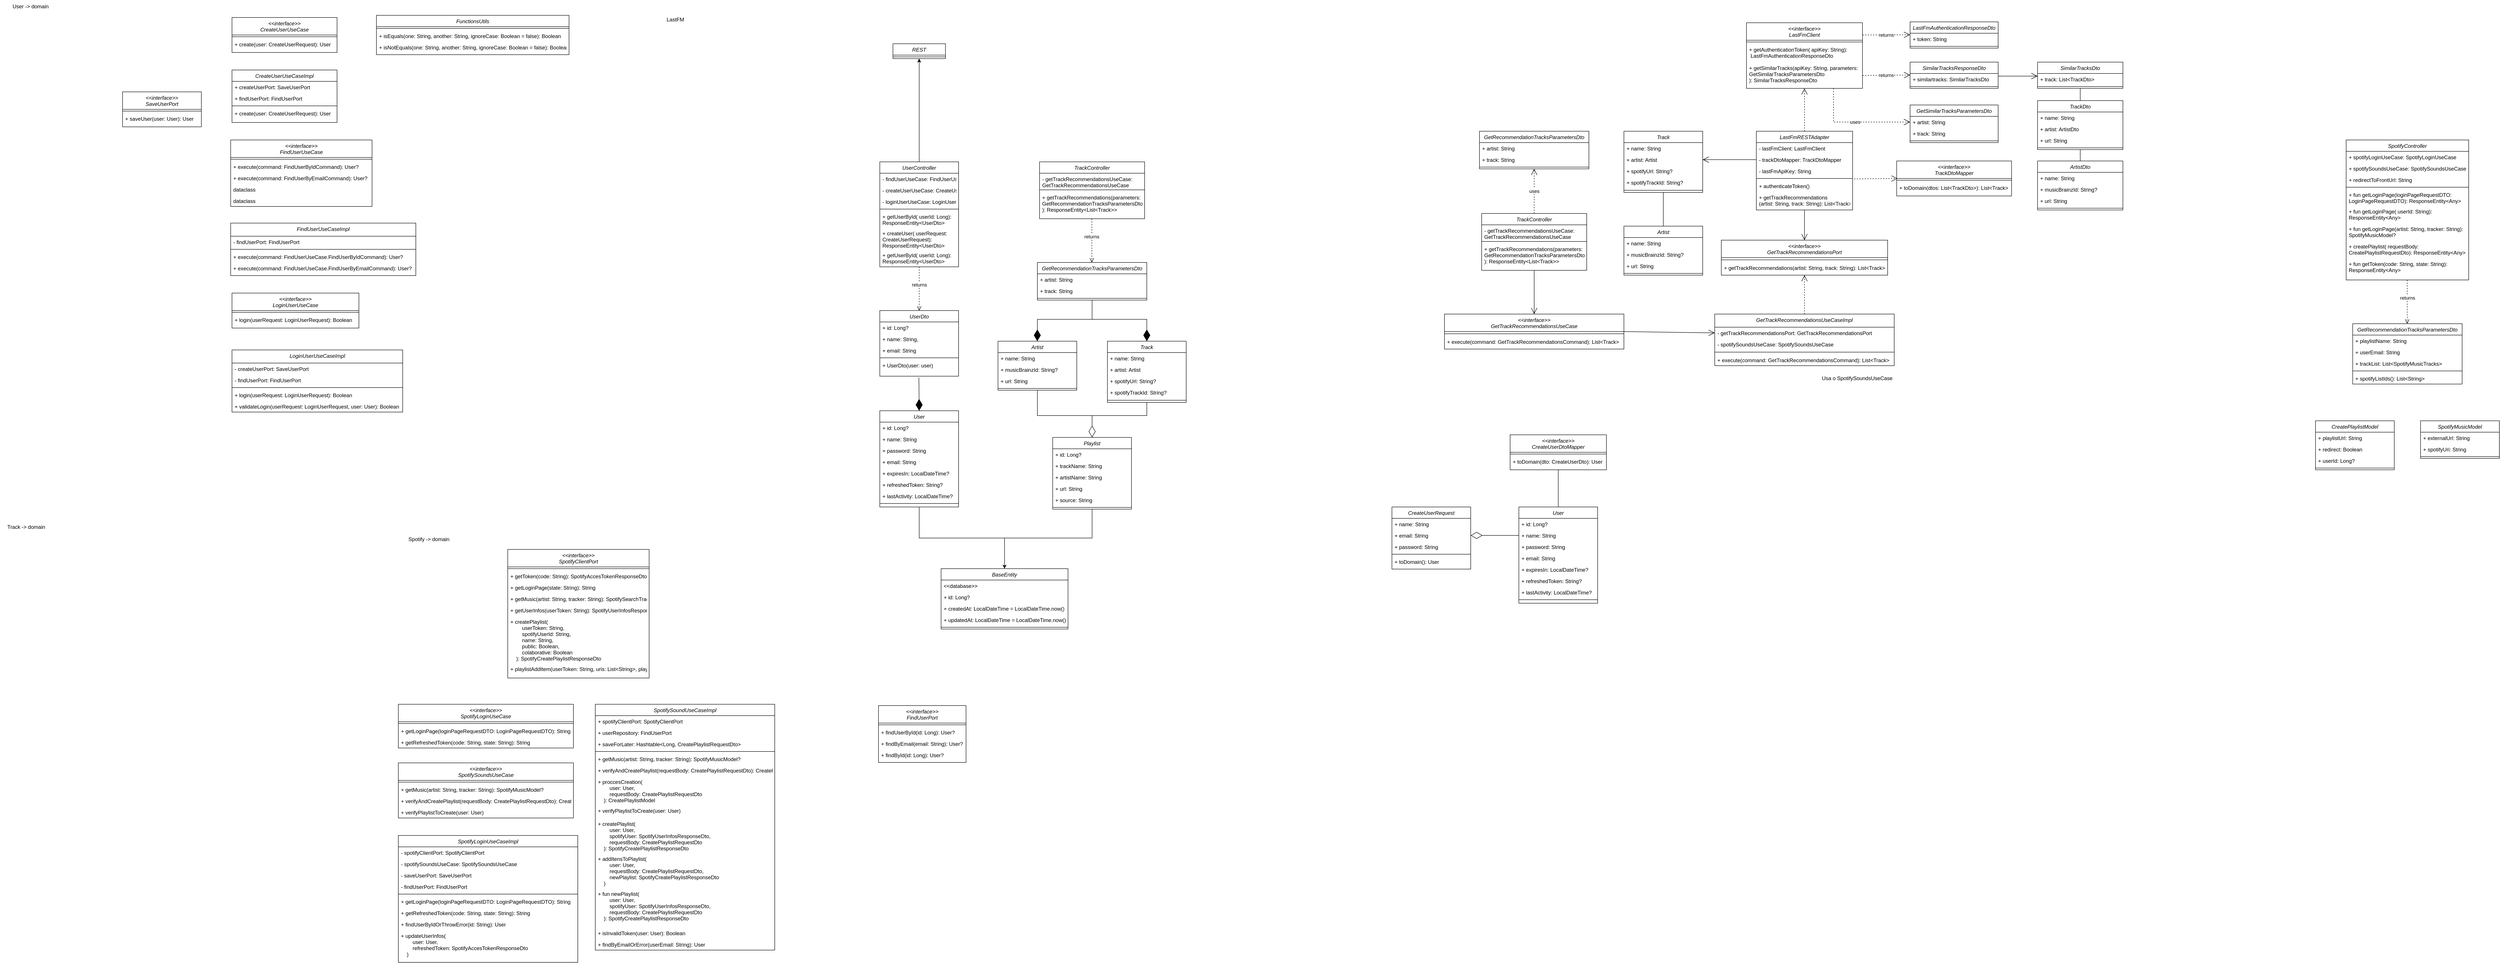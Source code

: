 <mxfile version="22.0.8" type="github">
  <diagram id="C5RBs43oDa-KdzZeNtuy" name="Page-1">
    <mxGraphModel dx="706" dy="818" grid="1" gridSize="10" guides="1" tooltips="1" connect="1" arrows="1" fold="1" page="1" pageScale="1" pageWidth="827" pageHeight="1169" math="0" shadow="0">
      <root>
        <mxCell id="WIyWlLk6GJQsqaUBKTNV-0" />
        <mxCell id="WIyWlLk6GJQsqaUBKTNV-1" parent="WIyWlLk6GJQsqaUBKTNV-0" />
        <mxCell id="zkfFHV4jXpPFQw0GAbJ--0" value="User" style="swimlane;fontStyle=2;align=center;verticalAlign=top;childLayout=stackLayout;horizontal=1;startSize=26;horizontalStack=0;resizeParent=1;resizeLast=0;collapsible=1;marginBottom=0;rounded=0;shadow=0;strokeWidth=1;" parent="WIyWlLk6GJQsqaUBKTNV-1" vertex="1">
          <mxGeometry x="2070" y="949" width="180" height="220" as="geometry">
            <mxRectangle x="230" y="140" width="160" height="26" as="alternateBounds" />
          </mxGeometry>
        </mxCell>
        <mxCell id="zkfFHV4jXpPFQw0GAbJ--1" value="+ id: Long?" style="text;align=left;verticalAlign=top;spacingLeft=4;spacingRight=4;overflow=hidden;rotatable=0;points=[[0,0.5],[1,0.5]];portConstraint=eastwest;" parent="zkfFHV4jXpPFQw0GAbJ--0" vertex="1">
          <mxGeometry y="26" width="180" height="26" as="geometry" />
        </mxCell>
        <mxCell id="zkfFHV4jXpPFQw0GAbJ--2" value="+ name: String" style="text;align=left;verticalAlign=top;spacingLeft=4;spacingRight=4;overflow=hidden;rotatable=0;points=[[0,0.5],[1,0.5]];portConstraint=eastwest;rounded=0;shadow=0;html=0;" parent="zkfFHV4jXpPFQw0GAbJ--0" vertex="1">
          <mxGeometry y="52" width="180" height="26" as="geometry" />
        </mxCell>
        <mxCell id="zkfFHV4jXpPFQw0GAbJ--3" value="+ password: String" style="text;align=left;verticalAlign=top;spacingLeft=4;spacingRight=4;overflow=hidden;rotatable=0;points=[[0,0.5],[1,0.5]];portConstraint=eastwest;rounded=0;shadow=0;html=0;" parent="zkfFHV4jXpPFQw0GAbJ--0" vertex="1">
          <mxGeometry y="78" width="180" height="26" as="geometry" />
        </mxCell>
        <mxCell id="o4GYQTfGtpmaL7Dmve54-0" value="+ email: String" style="text;align=left;verticalAlign=top;spacingLeft=4;spacingRight=4;overflow=hidden;rotatable=0;points=[[0,0.5],[1,0.5]];portConstraint=eastwest;rounded=0;shadow=0;html=0;" parent="zkfFHV4jXpPFQw0GAbJ--0" vertex="1">
          <mxGeometry y="104" width="180" height="26" as="geometry" />
        </mxCell>
        <mxCell id="o4GYQTfGtpmaL7Dmve54-3" value="+ expiresIn: LocalDateTime?" style="text;align=left;verticalAlign=top;spacingLeft=4;spacingRight=4;overflow=hidden;rotatable=0;points=[[0,0.5],[1,0.5]];portConstraint=eastwest;rounded=0;shadow=0;html=0;" parent="zkfFHV4jXpPFQw0GAbJ--0" vertex="1">
          <mxGeometry y="130" width="180" height="26" as="geometry" />
        </mxCell>
        <mxCell id="o4GYQTfGtpmaL7Dmve54-2" value="+ refreshedToken: String?" style="text;align=left;verticalAlign=top;spacingLeft=4;spacingRight=4;overflow=hidden;rotatable=0;points=[[0,0.5],[1,0.5]];portConstraint=eastwest;rounded=0;shadow=0;html=0;" parent="zkfFHV4jXpPFQw0GAbJ--0" vertex="1">
          <mxGeometry y="156" width="180" height="26" as="geometry" />
        </mxCell>
        <mxCell id="o4GYQTfGtpmaL7Dmve54-1" value="+ lastActivity: LocalDateTime?" style="text;align=left;verticalAlign=top;spacingLeft=4;spacingRight=4;overflow=hidden;rotatable=0;points=[[0,0.5],[1,0.5]];portConstraint=eastwest;rounded=0;shadow=0;html=0;" parent="zkfFHV4jXpPFQw0GAbJ--0" vertex="1">
          <mxGeometry y="182" width="180" height="26" as="geometry" />
        </mxCell>
        <mxCell id="zkfFHV4jXpPFQw0GAbJ--4" value="" style="line;html=1;strokeWidth=1;align=left;verticalAlign=middle;spacingTop=-1;spacingLeft=3;spacingRight=3;rotatable=0;labelPosition=right;points=[];portConstraint=eastwest;" parent="zkfFHV4jXpPFQw0GAbJ--0" vertex="1">
          <mxGeometry y="208" width="180" height="8" as="geometry" />
        </mxCell>
        <mxCell id="o4GYQTfGtpmaL7Dmve54-4" value="&lt;&lt;interface&gt;&gt;&#xa;FindUserPort" style="swimlane;fontStyle=2;align=center;verticalAlign=top;childLayout=stackLayout;horizontal=1;startSize=40;horizontalStack=0;resizeParent=1;resizeLast=0;collapsible=1;marginBottom=0;rounded=0;shadow=0;strokeWidth=1;" parent="WIyWlLk6GJQsqaUBKTNV-1" vertex="1">
          <mxGeometry x="2067" y="1623" width="200" height="130" as="geometry">
            <mxRectangle x="230" y="140" width="160" height="26" as="alternateBounds" />
          </mxGeometry>
        </mxCell>
        <mxCell id="o4GYQTfGtpmaL7Dmve54-12" value="" style="line;html=1;strokeWidth=1;align=left;verticalAlign=middle;spacingTop=-1;spacingLeft=3;spacingRight=3;rotatable=0;labelPosition=right;points=[];portConstraint=eastwest;" parent="o4GYQTfGtpmaL7Dmve54-4" vertex="1">
          <mxGeometry y="40" width="200" height="8" as="geometry" />
        </mxCell>
        <mxCell id="o4GYQTfGtpmaL7Dmve54-22" value="+ findUserById(id: Long): User?" style="text;align=left;verticalAlign=top;spacingLeft=4;spacingRight=4;overflow=hidden;rotatable=0;points=[[0,0.5],[1,0.5]];portConstraint=eastwest;rounded=0;shadow=0;html=0;" parent="o4GYQTfGtpmaL7Dmve54-4" vertex="1">
          <mxGeometry y="48" width="200" height="26" as="geometry" />
        </mxCell>
        <mxCell id="o4GYQTfGtpmaL7Dmve54-23" value="+ findByEmail(email: String): User?" style="text;align=left;verticalAlign=top;spacingLeft=4;spacingRight=4;overflow=hidden;rotatable=0;points=[[0,0.5],[1,0.5]];portConstraint=eastwest;rounded=0;shadow=0;html=0;" parent="o4GYQTfGtpmaL7Dmve54-4" vertex="1">
          <mxGeometry y="74" width="200" height="26" as="geometry" />
        </mxCell>
        <mxCell id="o4GYQTfGtpmaL7Dmve54-24" value="+ findById(id: Long): User?" style="text;align=left;verticalAlign=top;spacingLeft=4;spacingRight=4;overflow=hidden;rotatable=0;points=[[0,0.5],[1,0.5]];portConstraint=eastwest;rounded=0;shadow=0;html=0;" parent="o4GYQTfGtpmaL7Dmve54-4" vertex="1">
          <mxGeometry y="100" width="200" height="26" as="geometry" />
        </mxCell>
        <mxCell id="o4GYQTfGtpmaL7Dmve54-25" value="&lt;&lt;interface&gt;&gt;&#xa;SaveUserPort" style="swimlane;fontStyle=2;align=center;verticalAlign=top;childLayout=stackLayout;horizontal=1;startSize=40;horizontalStack=0;resizeParent=1;resizeLast=0;collapsible=1;marginBottom=0;rounded=0;shadow=0;strokeWidth=1;" parent="WIyWlLk6GJQsqaUBKTNV-1" vertex="1">
          <mxGeometry x="340" y="220" width="180" height="80" as="geometry">
            <mxRectangle x="230" y="140" width="160" height="26" as="alternateBounds" />
          </mxGeometry>
        </mxCell>
        <mxCell id="o4GYQTfGtpmaL7Dmve54-26" value="" style="line;html=1;strokeWidth=1;align=left;verticalAlign=middle;spacingTop=-1;spacingLeft=3;spacingRight=3;rotatable=0;labelPosition=right;points=[];portConstraint=eastwest;" parent="o4GYQTfGtpmaL7Dmve54-25" vertex="1">
          <mxGeometry y="40" width="180" height="8" as="geometry" />
        </mxCell>
        <mxCell id="o4GYQTfGtpmaL7Dmve54-27" value="+ saveUser(user: User): User" style="text;align=left;verticalAlign=top;spacingLeft=4;spacingRight=4;overflow=hidden;rotatable=0;points=[[0,0.5],[1,0.5]];portConstraint=eastwest;rounded=0;shadow=0;html=0;" parent="o4GYQTfGtpmaL7Dmve54-25" vertex="1">
          <mxGeometry y="48" width="180" height="26" as="geometry" />
        </mxCell>
        <mxCell id="o4GYQTfGtpmaL7Dmve54-30" value="&lt;&lt;interface&gt;&gt;&#xa;CreateUserUseCase" style="swimlane;fontStyle=2;align=center;verticalAlign=top;childLayout=stackLayout;horizontal=1;startSize=40;horizontalStack=0;resizeParent=1;resizeLast=0;collapsible=1;marginBottom=0;rounded=0;shadow=0;strokeWidth=1;" parent="WIyWlLk6GJQsqaUBKTNV-1" vertex="1">
          <mxGeometry x="590" y="50" width="240" height="80" as="geometry">
            <mxRectangle x="230" y="140" width="160" height="26" as="alternateBounds" />
          </mxGeometry>
        </mxCell>
        <mxCell id="o4GYQTfGtpmaL7Dmve54-31" value="" style="line;html=1;strokeWidth=1;align=left;verticalAlign=middle;spacingTop=-1;spacingLeft=3;spacingRight=3;rotatable=0;labelPosition=right;points=[];portConstraint=eastwest;" parent="o4GYQTfGtpmaL7Dmve54-30" vertex="1">
          <mxGeometry y="40" width="240" height="8" as="geometry" />
        </mxCell>
        <mxCell id="o4GYQTfGtpmaL7Dmve54-32" value="+ create(user: CreateUserRequest): User" style="text;align=left;verticalAlign=top;spacingLeft=4;spacingRight=4;overflow=hidden;rotatable=0;points=[[0,0.5],[1,0.5]];portConstraint=eastwest;rounded=0;shadow=0;html=0;" parent="o4GYQTfGtpmaL7Dmve54-30" vertex="1">
          <mxGeometry y="48" width="240" height="26" as="geometry" />
        </mxCell>
        <mxCell id="o4GYQTfGtpmaL7Dmve54-36" value="CreateUserUseCaseImpl" style="swimlane;fontStyle=2;align=center;verticalAlign=top;childLayout=stackLayout;horizontal=1;startSize=26;horizontalStack=0;resizeParent=1;resizeLast=0;collapsible=1;marginBottom=0;rounded=0;shadow=0;strokeWidth=1;" parent="WIyWlLk6GJQsqaUBKTNV-1" vertex="1">
          <mxGeometry x="590" y="170" width="240" height="120" as="geometry">
            <mxRectangle x="230" y="140" width="160" height="26" as="alternateBounds" />
          </mxGeometry>
        </mxCell>
        <mxCell id="o4GYQTfGtpmaL7Dmve54-37" value="+ createUserPort: SaveUserPort" style="text;align=left;verticalAlign=top;spacingLeft=4;spacingRight=4;overflow=hidden;rotatable=0;points=[[0,0.5],[1,0.5]];portConstraint=eastwest;" parent="o4GYQTfGtpmaL7Dmve54-36" vertex="1">
          <mxGeometry y="26" width="240" height="26" as="geometry" />
        </mxCell>
        <mxCell id="o4GYQTfGtpmaL7Dmve54-38" value="+ findUserPort: FindUserPort" style="text;align=left;verticalAlign=top;spacingLeft=4;spacingRight=4;overflow=hidden;rotatable=0;points=[[0,0.5],[1,0.5]];portConstraint=eastwest;rounded=0;shadow=0;html=0;" parent="o4GYQTfGtpmaL7Dmve54-36" vertex="1">
          <mxGeometry y="52" width="240" height="26" as="geometry" />
        </mxCell>
        <mxCell id="o4GYQTfGtpmaL7Dmve54-44" value="" style="line;html=1;strokeWidth=1;align=left;verticalAlign=middle;spacingTop=-1;spacingLeft=3;spacingRight=3;rotatable=0;labelPosition=right;points=[];portConstraint=eastwest;" parent="o4GYQTfGtpmaL7Dmve54-36" vertex="1">
          <mxGeometry y="78" width="240" height="8" as="geometry" />
        </mxCell>
        <mxCell id="o4GYQTfGtpmaL7Dmve54-45" value="+ create(user: CreateUserRequest): User" style="text;align=left;verticalAlign=top;spacingLeft=4;spacingRight=4;overflow=hidden;rotatable=0;points=[[0,0.5],[1,0.5]];portConstraint=eastwest;rounded=0;shadow=0;html=0;" parent="o4GYQTfGtpmaL7Dmve54-36" vertex="1">
          <mxGeometry y="86" width="240" height="26" as="geometry" />
        </mxCell>
        <mxCell id="o4GYQTfGtpmaL7Dmve54-46" value="&lt;&lt;interface&gt;&gt;&#xa;FindUserUseCase" style="swimlane;fontStyle=2;align=center;verticalAlign=top;childLayout=stackLayout;horizontal=1;startSize=40;horizontalStack=0;resizeParent=1;resizeLast=0;collapsible=1;marginBottom=0;rounded=0;shadow=0;strokeWidth=1;" parent="WIyWlLk6GJQsqaUBKTNV-1" vertex="1">
          <mxGeometry x="587" y="330" width="323" height="152" as="geometry">
            <mxRectangle x="230" y="140" width="160" height="26" as="alternateBounds" />
          </mxGeometry>
        </mxCell>
        <mxCell id="o4GYQTfGtpmaL7Dmve54-47" value="" style="line;html=1;strokeWidth=1;align=left;verticalAlign=middle;spacingTop=-1;spacingLeft=3;spacingRight=3;rotatable=0;labelPosition=right;points=[];portConstraint=eastwest;" parent="o4GYQTfGtpmaL7Dmve54-46" vertex="1">
          <mxGeometry y="40" width="323" height="8" as="geometry" />
        </mxCell>
        <mxCell id="o4GYQTfGtpmaL7Dmve54-48" value="+ execute(command: FindUserByIdCommand): User?" style="text;align=left;verticalAlign=top;spacingLeft=4;spacingRight=4;overflow=hidden;rotatable=0;points=[[0,0.5],[1,0.5]];portConstraint=eastwest;rounded=0;shadow=0;html=0;" parent="o4GYQTfGtpmaL7Dmve54-46" vertex="1">
          <mxGeometry y="48" width="323" height="26" as="geometry" />
        </mxCell>
        <mxCell id="o4GYQTfGtpmaL7Dmve54-50" value="+ execute(command: FindUserByEmailCommand): User?" style="text;align=left;verticalAlign=top;spacingLeft=4;spacingRight=4;overflow=hidden;rotatable=0;points=[[0,0.5],[1,0.5]];portConstraint=eastwest;rounded=0;shadow=0;html=0;" parent="o4GYQTfGtpmaL7Dmve54-46" vertex="1">
          <mxGeometry y="74" width="323" height="26" as="geometry" />
        </mxCell>
        <mxCell id="o4GYQTfGtpmaL7Dmve54-51" value="dataclass" style="text;align=left;verticalAlign=top;spacingLeft=4;spacingRight=4;overflow=hidden;rotatable=0;points=[[0,0.5],[1,0.5]];portConstraint=eastwest;rounded=0;shadow=0;html=0;" parent="o4GYQTfGtpmaL7Dmve54-46" vertex="1">
          <mxGeometry y="100" width="323" height="26" as="geometry" />
        </mxCell>
        <mxCell id="o4GYQTfGtpmaL7Dmve54-49" value="dataclass" style="text;align=left;verticalAlign=top;spacingLeft=4;spacingRight=4;overflow=hidden;rotatable=0;points=[[0,0.5],[1,0.5]];portConstraint=eastwest;rounded=0;shadow=0;html=0;" parent="o4GYQTfGtpmaL7Dmve54-46" vertex="1">
          <mxGeometry y="126" width="323" height="26" as="geometry" />
        </mxCell>
        <mxCell id="o4GYQTfGtpmaL7Dmve54-52" value="FindUserUseCaseImpl" style="swimlane;fontStyle=2;align=center;verticalAlign=top;childLayout=stackLayout;horizontal=1;startSize=30;horizontalStack=0;resizeParent=1;resizeLast=0;collapsible=1;marginBottom=0;rounded=0;shadow=0;strokeWidth=1;" parent="WIyWlLk6GJQsqaUBKTNV-1" vertex="1">
          <mxGeometry x="587" y="520" width="423" height="120" as="geometry">
            <mxRectangle x="230" y="140" width="160" height="26" as="alternateBounds" />
          </mxGeometry>
        </mxCell>
        <mxCell id="o4GYQTfGtpmaL7Dmve54-58" value="- findUserPort: FindUserPort" style="text;align=left;verticalAlign=top;spacingLeft=4;spacingRight=4;overflow=hidden;rotatable=0;points=[[0,0.5],[1,0.5]];portConstraint=eastwest;rounded=0;shadow=0;html=0;" parent="o4GYQTfGtpmaL7Dmve54-52" vertex="1">
          <mxGeometry y="30" width="423" height="26" as="geometry" />
        </mxCell>
        <mxCell id="o4GYQTfGtpmaL7Dmve54-53" value="" style="line;html=1;strokeWidth=1;align=left;verticalAlign=middle;spacingTop=-1;spacingLeft=3;spacingRight=3;rotatable=0;labelPosition=right;points=[];portConstraint=eastwest;" parent="o4GYQTfGtpmaL7Dmve54-52" vertex="1">
          <mxGeometry y="56" width="423" height="8" as="geometry" />
        </mxCell>
        <mxCell id="o4GYQTfGtpmaL7Dmve54-54" value="+ execute(command: FindUserUseCase.FindUserByIdCommand): User?" style="text;align=left;verticalAlign=top;spacingLeft=4;spacingRight=4;overflow=hidden;rotatable=0;points=[[0,0.5],[1,0.5]];portConstraint=eastwest;rounded=0;shadow=0;html=0;" parent="o4GYQTfGtpmaL7Dmve54-52" vertex="1">
          <mxGeometry y="64" width="423" height="26" as="geometry" />
        </mxCell>
        <mxCell id="o4GYQTfGtpmaL7Dmve54-55" value="+ execute(command: FindUserUseCase.FindUserByEmailCommand): User?" style="text;align=left;verticalAlign=top;spacingLeft=4;spacingRight=4;overflow=hidden;rotatable=0;points=[[0,0.5],[1,0.5]];portConstraint=eastwest;rounded=0;shadow=0;html=0;" parent="o4GYQTfGtpmaL7Dmve54-52" vertex="1">
          <mxGeometry y="90" width="423" height="26" as="geometry" />
        </mxCell>
        <mxCell id="o4GYQTfGtpmaL7Dmve54-59" value="&lt;&lt;interface&gt;&gt;&#xa;LoginUserUseCase" style="swimlane;fontStyle=2;align=center;verticalAlign=top;childLayout=stackLayout;horizontal=1;startSize=40;horizontalStack=0;resizeParent=1;resizeLast=0;collapsible=1;marginBottom=0;rounded=0;shadow=0;strokeWidth=1;" parent="WIyWlLk6GJQsqaUBKTNV-1" vertex="1">
          <mxGeometry x="590" y="680" width="290" height="80" as="geometry">
            <mxRectangle x="230" y="140" width="160" height="26" as="alternateBounds" />
          </mxGeometry>
        </mxCell>
        <mxCell id="o4GYQTfGtpmaL7Dmve54-60" value="" style="line;html=1;strokeWidth=1;align=left;verticalAlign=middle;spacingTop=-1;spacingLeft=3;spacingRight=3;rotatable=0;labelPosition=right;points=[];portConstraint=eastwest;" parent="o4GYQTfGtpmaL7Dmve54-59" vertex="1">
          <mxGeometry y="40" width="290" height="8" as="geometry" />
        </mxCell>
        <mxCell id="o4GYQTfGtpmaL7Dmve54-61" value="+ login(userRequest: LoginUserRequest): Boolean" style="text;align=left;verticalAlign=top;spacingLeft=4;spacingRight=4;overflow=hidden;rotatable=0;points=[[0,0.5],[1,0.5]];portConstraint=eastwest;rounded=0;shadow=0;html=0;" parent="o4GYQTfGtpmaL7Dmve54-59" vertex="1">
          <mxGeometry y="48" width="290" height="26" as="geometry" />
        </mxCell>
        <mxCell id="o4GYQTfGtpmaL7Dmve54-65" value="LoginUserUseCaseImpl" style="swimlane;fontStyle=2;align=center;verticalAlign=top;childLayout=stackLayout;horizontal=1;startSize=30;horizontalStack=0;resizeParent=1;resizeLast=0;collapsible=1;marginBottom=0;rounded=0;shadow=0;strokeWidth=1;" parent="WIyWlLk6GJQsqaUBKTNV-1" vertex="1">
          <mxGeometry x="590" y="810" width="390" height="142" as="geometry">
            <mxRectangle x="230" y="140" width="160" height="26" as="alternateBounds" />
          </mxGeometry>
        </mxCell>
        <mxCell id="o4GYQTfGtpmaL7Dmve54-66" value="- createUserPort: SaveUserPort" style="text;align=left;verticalAlign=top;spacingLeft=4;spacingRight=4;overflow=hidden;rotatable=0;points=[[0,0.5],[1,0.5]];portConstraint=eastwest;rounded=0;shadow=0;html=0;" parent="o4GYQTfGtpmaL7Dmve54-65" vertex="1">
          <mxGeometry y="30" width="390" height="26" as="geometry" />
        </mxCell>
        <mxCell id="o4GYQTfGtpmaL7Dmve54-70" value="- findUserPort: FindUserPort" style="text;align=left;verticalAlign=top;spacingLeft=4;spacingRight=4;overflow=hidden;rotatable=0;points=[[0,0.5],[1,0.5]];portConstraint=eastwest;rounded=0;shadow=0;html=0;" parent="o4GYQTfGtpmaL7Dmve54-65" vertex="1">
          <mxGeometry y="56" width="390" height="26" as="geometry" />
        </mxCell>
        <mxCell id="o4GYQTfGtpmaL7Dmve54-67" value="" style="line;html=1;strokeWidth=1;align=left;verticalAlign=middle;spacingTop=-1;spacingLeft=3;spacingRight=3;rotatable=0;labelPosition=right;points=[];portConstraint=eastwest;" parent="o4GYQTfGtpmaL7Dmve54-65" vertex="1">
          <mxGeometry y="82" width="390" height="8" as="geometry" />
        </mxCell>
        <mxCell id="o4GYQTfGtpmaL7Dmve54-68" value="+ login(userRequest: LoginUserRequest): Boolean" style="text;align=left;verticalAlign=top;spacingLeft=4;spacingRight=4;overflow=hidden;rotatable=0;points=[[0,0.5],[1,0.5]];portConstraint=eastwest;rounded=0;shadow=0;html=0;" parent="o4GYQTfGtpmaL7Dmve54-65" vertex="1">
          <mxGeometry y="90" width="390" height="26" as="geometry" />
        </mxCell>
        <mxCell id="o4GYQTfGtpmaL7Dmve54-69" value="+ validateLogin(userRequest: LoginUserRequest, user: User): Boolean" style="text;align=left;verticalAlign=top;spacingLeft=4;spacingRight=4;overflow=hidden;rotatable=0;points=[[0,0.5],[1,0.5]];portConstraint=eastwest;rounded=0;shadow=0;html=0;" parent="o4GYQTfGtpmaL7Dmve54-65" vertex="1">
          <mxGeometry y="116" width="390" height="26" as="geometry" />
        </mxCell>
        <mxCell id="o4GYQTfGtpmaL7Dmve54-71" value="FunctionsUtils" style="swimlane;fontStyle=2;align=center;verticalAlign=top;childLayout=stackLayout;horizontal=1;startSize=26;horizontalStack=0;resizeParent=1;resizeLast=0;collapsible=1;marginBottom=0;rounded=0;shadow=0;strokeWidth=1;" parent="WIyWlLk6GJQsqaUBKTNV-1" vertex="1">
          <mxGeometry x="920" y="45" width="440" height="90" as="geometry">
            <mxRectangle x="230" y="140" width="160" height="26" as="alternateBounds" />
          </mxGeometry>
        </mxCell>
        <mxCell id="o4GYQTfGtpmaL7Dmve54-74" value="" style="line;html=1;strokeWidth=1;align=left;verticalAlign=middle;spacingTop=-1;spacingLeft=3;spacingRight=3;rotatable=0;labelPosition=right;points=[];portConstraint=eastwest;" parent="o4GYQTfGtpmaL7Dmve54-71" vertex="1">
          <mxGeometry y="26" width="440" height="8" as="geometry" />
        </mxCell>
        <mxCell id="o4GYQTfGtpmaL7Dmve54-75" value="+ isEquals(one: String, another: String, ignoreCase: Boolean = false): Boolean" style="text;align=left;verticalAlign=top;spacingLeft=4;spacingRight=4;overflow=hidden;rotatable=0;points=[[0,0.5],[1,0.5]];portConstraint=eastwest;rounded=0;shadow=0;html=0;" parent="o4GYQTfGtpmaL7Dmve54-71" vertex="1">
          <mxGeometry y="34" width="440" height="26" as="geometry" />
        </mxCell>
        <mxCell id="o4GYQTfGtpmaL7Dmve54-76" value="+ isNotEquals(one: String, another: String, ignoreCase: Boolean = false): Boolean" style="text;align=left;verticalAlign=top;spacingLeft=4;spacingRight=4;overflow=hidden;rotatable=0;points=[[0,0.5],[1,0.5]];portConstraint=eastwest;rounded=0;shadow=0;html=0;" parent="o4GYQTfGtpmaL7Dmve54-71" vertex="1">
          <mxGeometry y="60" width="440" height="26" as="geometry" />
        </mxCell>
        <mxCell id="o4GYQTfGtpmaL7Dmve54-96" value="User -&amp;gt; domain" style="text;html=1;strokeColor=none;fillColor=none;align=center;verticalAlign=middle;whiteSpace=wrap;rounded=0;" parent="WIyWlLk6GJQsqaUBKTNV-1" vertex="1">
          <mxGeometry x="70" y="10" width="120" height="30" as="geometry" />
        </mxCell>
        <mxCell id="o4GYQTfGtpmaL7Dmve54-116" value="Track -&amp;gt; domain" style="text;html=1;strokeColor=none;fillColor=none;align=center;verticalAlign=middle;whiteSpace=wrap;rounded=0;" parent="WIyWlLk6GJQsqaUBKTNV-1" vertex="1">
          <mxGeometry x="60" y="1200" width="120" height="30" as="geometry" />
        </mxCell>
        <mxCell id="o4GYQTfGtpmaL7Dmve54-131" value="&lt;&lt;interface&gt;&gt;&#xa;GetTrackRecommendationsPort" style="swimlane;fontStyle=2;align=center;verticalAlign=top;childLayout=stackLayout;horizontal=1;startSize=40;horizontalStack=0;resizeParent=1;resizeLast=0;collapsible=1;marginBottom=0;rounded=0;shadow=0;strokeWidth=1;" parent="WIyWlLk6GJQsqaUBKTNV-1" vertex="1">
          <mxGeometry x="3992.5" y="559" width="380" height="80" as="geometry">
            <mxRectangle x="230" y="140" width="160" height="26" as="alternateBounds" />
          </mxGeometry>
        </mxCell>
        <mxCell id="o4GYQTfGtpmaL7Dmve54-136" value="" style="line;html=1;strokeWidth=1;align=left;verticalAlign=middle;spacingTop=-1;spacingLeft=3;spacingRight=3;rotatable=0;labelPosition=right;points=[];portConstraint=eastwest;" parent="o4GYQTfGtpmaL7Dmve54-131" vertex="1">
          <mxGeometry y="40" width="380" height="10" as="geometry" />
        </mxCell>
        <mxCell id="o4GYQTfGtpmaL7Dmve54-139" value="+ getTrackRecommendations(artist: String, track: String): List&lt;Track&gt;" style="text;align=left;verticalAlign=top;spacingLeft=4;spacingRight=4;overflow=hidden;rotatable=0;points=[[0,0.5],[1,0.5]];portConstraint=eastwest;rounded=0;shadow=0;html=0;" parent="o4GYQTfGtpmaL7Dmve54-131" vertex="1">
          <mxGeometry y="50" width="380" height="26" as="geometry" />
        </mxCell>
        <mxCell id="o4GYQTfGtpmaL7Dmve54-140" value="&lt;&lt;interface&gt;&gt;&#xa;GetTrackRecommendationsUseCase" style="swimlane;fontStyle=2;align=center;verticalAlign=top;childLayout=stackLayout;horizontal=1;startSize=40;horizontalStack=0;resizeParent=1;resizeLast=0;collapsible=1;marginBottom=0;rounded=0;shadow=0;strokeWidth=1;" parent="WIyWlLk6GJQsqaUBKTNV-1" vertex="1">
          <mxGeometry x="3360" y="728" width="410" height="80" as="geometry">
            <mxRectangle x="230" y="140" width="160" height="26" as="alternateBounds" />
          </mxGeometry>
        </mxCell>
        <mxCell id="o4GYQTfGtpmaL7Dmve54-141" value="" style="line;html=1;strokeWidth=1;align=left;verticalAlign=middle;spacingTop=-1;spacingLeft=3;spacingRight=3;rotatable=0;labelPosition=right;points=[];portConstraint=eastwest;" parent="o4GYQTfGtpmaL7Dmve54-140" vertex="1">
          <mxGeometry y="40" width="410" height="10" as="geometry" />
        </mxCell>
        <mxCell id="o4GYQTfGtpmaL7Dmve54-142" value="+ execute(command: GetTrackRecommendationsCommand): List&lt;Track&gt;" style="text;align=left;verticalAlign=top;spacingLeft=4;spacingRight=4;overflow=hidden;rotatable=0;points=[[0,0.5],[1,0.5]];portConstraint=eastwest;rounded=0;shadow=0;html=0;" parent="o4GYQTfGtpmaL7Dmve54-140" vertex="1">
          <mxGeometry y="50" width="410" height="26" as="geometry" />
        </mxCell>
        <mxCell id="o4GYQTfGtpmaL7Dmve54-143" value="GetTrackRecommendationsUseCaseImpl" style="swimlane;fontStyle=2;align=center;verticalAlign=top;childLayout=stackLayout;horizontal=1;startSize=30;horizontalStack=0;resizeParent=1;resizeLast=0;collapsible=1;marginBottom=0;rounded=0;shadow=0;strokeWidth=1;" parent="WIyWlLk6GJQsqaUBKTNV-1" vertex="1">
          <mxGeometry x="3977.5" y="728" width="410" height="118" as="geometry">
            <mxRectangle x="230" y="140" width="160" height="26" as="alternateBounds" />
          </mxGeometry>
        </mxCell>
        <mxCell id="o4GYQTfGtpmaL7Dmve54-146" value="- getTrackRecommendationsPort: GetTrackRecommendationsPort" style="text;align=left;verticalAlign=top;spacingLeft=4;spacingRight=4;overflow=hidden;rotatable=0;points=[[0,0.5],[1,0.5]];portConstraint=eastwest;rounded=0;shadow=0;html=0;" parent="o4GYQTfGtpmaL7Dmve54-143" vertex="1">
          <mxGeometry y="30" width="410" height="26" as="geometry" />
        </mxCell>
        <mxCell id="o4GYQTfGtpmaL7Dmve54-147" value="- spotifySoundsUseCase: SpotifySoundsUseCase" style="text;align=left;verticalAlign=top;spacingLeft=4;spacingRight=4;overflow=hidden;rotatable=0;points=[[0,0.5],[1,0.5]];portConstraint=eastwest;rounded=0;shadow=0;html=0;" parent="o4GYQTfGtpmaL7Dmve54-143" vertex="1">
          <mxGeometry y="56" width="410" height="26" as="geometry" />
        </mxCell>
        <mxCell id="o4GYQTfGtpmaL7Dmve54-144" value="" style="line;html=1;strokeWidth=1;align=left;verticalAlign=middle;spacingTop=-1;spacingLeft=3;spacingRight=3;rotatable=0;labelPosition=right;points=[];portConstraint=eastwest;" parent="o4GYQTfGtpmaL7Dmve54-143" vertex="1">
          <mxGeometry y="82" width="410" height="10" as="geometry" />
        </mxCell>
        <mxCell id="o4GYQTfGtpmaL7Dmve54-145" value="+ execute(command: GetTrackRecommendationsCommand): List&lt;Track&gt;" style="text;align=left;verticalAlign=top;spacingLeft=4;spacingRight=4;overflow=hidden;rotatable=0;points=[[0,0.5],[1,0.5]];portConstraint=eastwest;rounded=0;shadow=0;html=0;" parent="o4GYQTfGtpmaL7Dmve54-143" vertex="1">
          <mxGeometry y="92" width="410" height="26" as="geometry" />
        </mxCell>
        <mxCell id="o4GYQTfGtpmaL7Dmve54-153" value="Spotify -&amp;gt; domain" style="text;html=1;strokeColor=none;fillColor=none;align=center;verticalAlign=middle;whiteSpace=wrap;rounded=0;" parent="WIyWlLk6GJQsqaUBKTNV-1" vertex="1">
          <mxGeometry x="980" y="1228" width="120" height="30" as="geometry" />
        </mxCell>
        <mxCell id="o4GYQTfGtpmaL7Dmve54-161" value="&lt;&lt;interface&gt;&gt;&#xa;SpotifyClientPort" style="swimlane;fontStyle=2;align=center;verticalAlign=top;childLayout=stackLayout;horizontal=1;startSize=40;horizontalStack=0;resizeParent=1;resizeLast=0;collapsible=1;marginBottom=0;rounded=0;shadow=0;strokeWidth=1;" parent="WIyWlLk6GJQsqaUBKTNV-1" vertex="1">
          <mxGeometry x="1220" y="1266" width="323" height="294" as="geometry">
            <mxRectangle x="230" y="140" width="160" height="26" as="alternateBounds" />
          </mxGeometry>
        </mxCell>
        <mxCell id="o4GYQTfGtpmaL7Dmve54-162" value="" style="line;html=1;strokeWidth=1;align=left;verticalAlign=middle;spacingTop=-1;spacingLeft=3;spacingRight=3;rotatable=0;labelPosition=right;points=[];portConstraint=eastwest;" parent="o4GYQTfGtpmaL7Dmve54-161" vertex="1">
          <mxGeometry y="40" width="323" height="8" as="geometry" />
        </mxCell>
        <mxCell id="o4GYQTfGtpmaL7Dmve54-163" value="+ getToken(code: String): SpotifyAccesTokenResponseDto" style="text;align=left;verticalAlign=top;spacingLeft=4;spacingRight=4;overflow=hidden;rotatable=0;points=[[0,0.5],[1,0.5]];portConstraint=eastwest;rounded=0;shadow=0;html=0;" parent="o4GYQTfGtpmaL7Dmve54-161" vertex="1">
          <mxGeometry y="48" width="323" height="26" as="geometry" />
        </mxCell>
        <mxCell id="o4GYQTfGtpmaL7Dmve54-164" value="+ getLoginPage(state: String): String" style="text;align=left;verticalAlign=top;spacingLeft=4;spacingRight=4;overflow=hidden;rotatable=0;points=[[0,0.5],[1,0.5]];portConstraint=eastwest;rounded=0;shadow=0;html=0;" parent="o4GYQTfGtpmaL7Dmve54-161" vertex="1">
          <mxGeometry y="74" width="323" height="26" as="geometry" />
        </mxCell>
        <mxCell id="o4GYQTfGtpmaL7Dmve54-165" value="+ getMusic(artist: String, tracker: String): SpotifySearchTrackResponseDto" style="text;align=left;verticalAlign=top;spacingLeft=4;spacingRight=4;overflow=hidden;rotatable=0;points=[[0,0.5],[1,0.5]];portConstraint=eastwest;rounded=0;shadow=0;html=0;" parent="o4GYQTfGtpmaL7Dmve54-161" vertex="1">
          <mxGeometry y="100" width="323" height="26" as="geometry" />
        </mxCell>
        <mxCell id="o4GYQTfGtpmaL7Dmve54-167" value="+ getUserInfos(userToken: String): SpotifyUserInfosResponseDto" style="text;align=left;verticalAlign=top;spacingLeft=4;spacingRight=4;overflow=hidden;rotatable=0;points=[[0,0.5],[1,0.5]];portConstraint=eastwest;rounded=0;shadow=0;html=0;" parent="o4GYQTfGtpmaL7Dmve54-161" vertex="1">
          <mxGeometry y="126" width="323" height="26" as="geometry" />
        </mxCell>
        <mxCell id="o4GYQTfGtpmaL7Dmve54-168" value="+ createPlaylist(&#xa;        userToken: String,&#xa;        spotifyUserId: String,&#xa;        name: String,&#xa;        public: Boolean,&#xa;        colaborative: Boolean&#xa;    ): SpotifyCreatePlaylistResponseDto" style="text;align=left;verticalAlign=top;spacingLeft=4;spacingRight=4;overflow=hidden;rotatable=0;points=[[0,0.5],[1,0.5]];portConstraint=eastwest;rounded=0;shadow=0;html=0;" parent="o4GYQTfGtpmaL7Dmve54-161" vertex="1">
          <mxGeometry y="152" width="323" height="108" as="geometry" />
        </mxCell>
        <mxCell id="o4GYQTfGtpmaL7Dmve54-166" value="+ playlistAddItem(userToken: String, uris: List&lt;String&gt;, playlistId: String): String" style="text;align=left;verticalAlign=top;spacingLeft=4;spacingRight=4;overflow=hidden;rotatable=0;points=[[0,0.5],[1,0.5]];portConstraint=eastwest;rounded=0;shadow=0;html=0;" parent="o4GYQTfGtpmaL7Dmve54-161" vertex="1">
          <mxGeometry y="260" width="323" height="30" as="geometry" />
        </mxCell>
        <mxCell id="o4GYQTfGtpmaL7Dmve54-169" value="&lt;&lt;interface&gt;&gt;&#xa;SpotifyLoginUseCase" style="swimlane;fontStyle=2;align=center;verticalAlign=top;childLayout=stackLayout;horizontal=1;startSize=40;horizontalStack=0;resizeParent=1;resizeLast=0;collapsible=1;marginBottom=0;rounded=0;shadow=0;strokeWidth=1;" parent="WIyWlLk6GJQsqaUBKTNV-1" vertex="1">
          <mxGeometry x="970" y="1620" width="400" height="100" as="geometry">
            <mxRectangle x="230" y="140" width="160" height="26" as="alternateBounds" />
          </mxGeometry>
        </mxCell>
        <mxCell id="o4GYQTfGtpmaL7Dmve54-170" value="" style="line;html=1;strokeWidth=1;align=left;verticalAlign=middle;spacingTop=-1;spacingLeft=3;spacingRight=3;rotatable=0;labelPosition=right;points=[];portConstraint=eastwest;" parent="o4GYQTfGtpmaL7Dmve54-169" vertex="1">
          <mxGeometry y="40" width="400" height="8" as="geometry" />
        </mxCell>
        <mxCell id="o4GYQTfGtpmaL7Dmve54-171" value="+ getLoginPage(loginPageRequestDTO: LoginPageRequestDTO): String" style="text;align=left;verticalAlign=top;spacingLeft=4;spacingRight=4;overflow=hidden;rotatable=0;points=[[0,0.5],[1,0.5]];portConstraint=eastwest;rounded=0;shadow=0;html=0;" parent="o4GYQTfGtpmaL7Dmve54-169" vertex="1">
          <mxGeometry y="48" width="400" height="26" as="geometry" />
        </mxCell>
        <mxCell id="o4GYQTfGtpmaL7Dmve54-172" value="+ getRefreshedToken(code: String, state: String): String" style="text;align=left;verticalAlign=top;spacingLeft=4;spacingRight=4;overflow=hidden;rotatable=0;points=[[0,0.5],[1,0.5]];portConstraint=eastwest;rounded=0;shadow=0;html=0;" parent="o4GYQTfGtpmaL7Dmve54-169" vertex="1">
          <mxGeometry y="74" width="400" height="26" as="geometry" />
        </mxCell>
        <mxCell id="o4GYQTfGtpmaL7Dmve54-173" value="&lt;&lt;interface&gt;&gt;&#xa;SpotifySoundsUseCase" style="swimlane;fontStyle=2;align=center;verticalAlign=top;childLayout=stackLayout;horizontal=1;startSize=40;horizontalStack=0;resizeParent=1;resizeLast=0;collapsible=1;marginBottom=0;rounded=0;shadow=0;strokeWidth=1;" parent="WIyWlLk6GJQsqaUBKTNV-1" vertex="1">
          <mxGeometry x="970" y="1754" width="400" height="126" as="geometry">
            <mxRectangle x="230" y="140" width="160" height="26" as="alternateBounds" />
          </mxGeometry>
        </mxCell>
        <mxCell id="o4GYQTfGtpmaL7Dmve54-174" value="" style="line;html=1;strokeWidth=1;align=left;verticalAlign=middle;spacingTop=-1;spacingLeft=3;spacingRight=3;rotatable=0;labelPosition=right;points=[];portConstraint=eastwest;" parent="o4GYQTfGtpmaL7Dmve54-173" vertex="1">
          <mxGeometry y="40" width="400" height="8" as="geometry" />
        </mxCell>
        <mxCell id="o4GYQTfGtpmaL7Dmve54-175" value="+ getMusic(artist: String, tracker: String): SpotifyMusicModel?" style="text;align=left;verticalAlign=top;spacingLeft=4;spacingRight=4;overflow=hidden;rotatable=0;points=[[0,0.5],[1,0.5]];portConstraint=eastwest;rounded=0;shadow=0;html=0;" parent="o4GYQTfGtpmaL7Dmve54-173" vertex="1">
          <mxGeometry y="48" width="400" height="26" as="geometry" />
        </mxCell>
        <mxCell id="o4GYQTfGtpmaL7Dmve54-177" value="+ verifyAndCreatePlaylist(requestBody: CreatePlaylistRequestDto): CreatePlaylistModel" style="text;align=left;verticalAlign=top;spacingLeft=4;spacingRight=4;overflow=hidden;rotatable=0;points=[[0,0.5],[1,0.5]];portConstraint=eastwest;rounded=0;shadow=0;html=0;" parent="o4GYQTfGtpmaL7Dmve54-173" vertex="1">
          <mxGeometry y="74" width="400" height="26" as="geometry" />
        </mxCell>
        <mxCell id="o4GYQTfGtpmaL7Dmve54-176" value="+ verifyPlaylistToCreate(user: User)" style="text;align=left;verticalAlign=top;spacingLeft=4;spacingRight=4;overflow=hidden;rotatable=0;points=[[0,0.5],[1,0.5]];portConstraint=eastwest;rounded=0;shadow=0;html=0;" parent="o4GYQTfGtpmaL7Dmve54-173" vertex="1">
          <mxGeometry y="100" width="400" height="26" as="geometry" />
        </mxCell>
        <mxCell id="o4GYQTfGtpmaL7Dmve54-178" value="SpotifyLoginUseCaseImpl" style="swimlane;fontStyle=2;align=center;verticalAlign=top;childLayout=stackLayout;horizontal=1;startSize=26;horizontalStack=0;resizeParent=1;resizeLast=0;collapsible=1;marginBottom=0;rounded=0;shadow=0;strokeWidth=1;" parent="WIyWlLk6GJQsqaUBKTNV-1" vertex="1">
          <mxGeometry x="970" y="1920" width="410" height="290" as="geometry">
            <mxRectangle x="230" y="140" width="160" height="26" as="alternateBounds" />
          </mxGeometry>
        </mxCell>
        <mxCell id="o4GYQTfGtpmaL7Dmve54-179" value="- spotifyClientPort: SpotifyClientPort" style="text;align=left;verticalAlign=top;spacingLeft=4;spacingRight=4;overflow=hidden;rotatable=0;points=[[0,0.5],[1,0.5]];portConstraint=eastwest;" parent="o4GYQTfGtpmaL7Dmve54-178" vertex="1">
          <mxGeometry y="26" width="410" height="26" as="geometry" />
        </mxCell>
        <mxCell id="o4GYQTfGtpmaL7Dmve54-180" value="- spotifySoundsUseCase: SpotifySoundsUseCase" style="text;align=left;verticalAlign=top;spacingLeft=4;spacingRight=4;overflow=hidden;rotatable=0;points=[[0,0.5],[1,0.5]];portConstraint=eastwest;" parent="o4GYQTfGtpmaL7Dmve54-178" vertex="1">
          <mxGeometry y="52" width="410" height="26" as="geometry" />
        </mxCell>
        <mxCell id="o4GYQTfGtpmaL7Dmve54-181" value="- saveUserPort: SaveUserPort" style="text;align=left;verticalAlign=top;spacingLeft=4;spacingRight=4;overflow=hidden;rotatable=0;points=[[0,0.5],[1,0.5]];portConstraint=eastwest;" parent="o4GYQTfGtpmaL7Dmve54-178" vertex="1">
          <mxGeometry y="78" width="410" height="26" as="geometry" />
        </mxCell>
        <mxCell id="o4GYQTfGtpmaL7Dmve54-183" value="- findUserPort: FindUserPort" style="text;align=left;verticalAlign=top;spacingLeft=4;spacingRight=4;overflow=hidden;rotatable=0;points=[[0,0.5],[1,0.5]];portConstraint=eastwest;" parent="o4GYQTfGtpmaL7Dmve54-178" vertex="1">
          <mxGeometry y="104" width="410" height="26" as="geometry" />
        </mxCell>
        <mxCell id="o4GYQTfGtpmaL7Dmve54-182" value="" style="line;html=1;strokeWidth=1;align=left;verticalAlign=middle;spacingTop=-1;spacingLeft=3;spacingRight=3;rotatable=0;labelPosition=right;points=[];portConstraint=eastwest;" parent="o4GYQTfGtpmaL7Dmve54-178" vertex="1">
          <mxGeometry y="130" width="410" height="8" as="geometry" />
        </mxCell>
        <mxCell id="o4GYQTfGtpmaL7Dmve54-185" value="+ getLoginPage(loginPageRequestDTO: LoginPageRequestDTO): String" style="text;align=left;verticalAlign=top;spacingLeft=4;spacingRight=4;overflow=hidden;rotatable=0;points=[[0,0.5],[1,0.5]];portConstraint=eastwest;" parent="o4GYQTfGtpmaL7Dmve54-178" vertex="1">
          <mxGeometry y="138" width="410" height="26" as="geometry" />
        </mxCell>
        <mxCell id="o4GYQTfGtpmaL7Dmve54-186" value="+ getRefreshedToken(code: String, state: String): String" style="text;align=left;verticalAlign=top;spacingLeft=4;spacingRight=4;overflow=hidden;rotatable=0;points=[[0,0.5],[1,0.5]];portConstraint=eastwest;" parent="o4GYQTfGtpmaL7Dmve54-178" vertex="1">
          <mxGeometry y="164" width="410" height="26" as="geometry" />
        </mxCell>
        <mxCell id="o4GYQTfGtpmaL7Dmve54-187" value="+ findUserByIdOrThrowError(id: String): User" style="text;align=left;verticalAlign=top;spacingLeft=4;spacingRight=4;overflow=hidden;rotatable=0;points=[[0,0.5],[1,0.5]];portConstraint=eastwest;" parent="o4GYQTfGtpmaL7Dmve54-178" vertex="1">
          <mxGeometry y="190" width="410" height="26" as="geometry" />
        </mxCell>
        <mxCell id="o4GYQTfGtpmaL7Dmve54-184" value="+ updateUserInfos(&#xa;        user: User,&#xa;        refreshedToken: SpotifyAccesTokenResponseDto&#xa;    )" style="text;align=left;verticalAlign=top;spacingLeft=4;spacingRight=4;overflow=hidden;rotatable=0;points=[[0,0.5],[1,0.5]];portConstraint=eastwest;" parent="o4GYQTfGtpmaL7Dmve54-178" vertex="1">
          <mxGeometry y="216" width="410" height="64" as="geometry" />
        </mxCell>
        <mxCell id="o4GYQTfGtpmaL7Dmve54-188" value="SpotifySoundUseCaseImpl" style="swimlane;fontStyle=2;align=center;verticalAlign=top;childLayout=stackLayout;horizontal=1;startSize=26;horizontalStack=0;resizeParent=1;resizeLast=0;collapsible=1;marginBottom=0;rounded=0;shadow=0;strokeWidth=1;" parent="WIyWlLk6GJQsqaUBKTNV-1" vertex="1">
          <mxGeometry x="1420" y="1620" width="410" height="562" as="geometry">
            <mxRectangle x="230" y="140" width="160" height="26" as="alternateBounds" />
          </mxGeometry>
        </mxCell>
        <mxCell id="o4GYQTfGtpmaL7Dmve54-189" value="+ spotifyClientPort: SpotifyClientPort" style="text;align=left;verticalAlign=top;spacingLeft=4;spacingRight=4;overflow=hidden;rotatable=0;points=[[0,0.5],[1,0.5]];portConstraint=eastwest;" parent="o4GYQTfGtpmaL7Dmve54-188" vertex="1">
          <mxGeometry y="26" width="410" height="26" as="geometry" />
        </mxCell>
        <mxCell id="o4GYQTfGtpmaL7Dmve54-190" value="+ userRepository: FindUserPort" style="text;align=left;verticalAlign=top;spacingLeft=4;spacingRight=4;overflow=hidden;rotatable=0;points=[[0,0.5],[1,0.5]];portConstraint=eastwest;" parent="o4GYQTfGtpmaL7Dmve54-188" vertex="1">
          <mxGeometry y="52" width="410" height="26" as="geometry" />
        </mxCell>
        <mxCell id="o4GYQTfGtpmaL7Dmve54-191" value="+ saveForLater: Hashtable&lt;Long, CreatePlaylistRequestDto&gt;" style="text;align=left;verticalAlign=top;spacingLeft=4;spacingRight=4;overflow=hidden;rotatable=0;points=[[0,0.5],[1,0.5]];portConstraint=eastwest;" parent="o4GYQTfGtpmaL7Dmve54-188" vertex="1">
          <mxGeometry y="78" width="410" height="26" as="geometry" />
        </mxCell>
        <mxCell id="o4GYQTfGtpmaL7Dmve54-193" value="" style="line;html=1;strokeWidth=1;align=left;verticalAlign=middle;spacingTop=-1;spacingLeft=3;spacingRight=3;rotatable=0;labelPosition=right;points=[];portConstraint=eastwest;" parent="o4GYQTfGtpmaL7Dmve54-188" vertex="1">
          <mxGeometry y="104" width="410" height="8" as="geometry" />
        </mxCell>
        <mxCell id="o4GYQTfGtpmaL7Dmve54-194" value="+ getMusic(artist: String, tracker: String): SpotifyMusicModel?" style="text;align=left;verticalAlign=top;spacingLeft=4;spacingRight=4;overflow=hidden;rotatable=0;points=[[0,0.5],[1,0.5]];portConstraint=eastwest;" parent="o4GYQTfGtpmaL7Dmve54-188" vertex="1">
          <mxGeometry y="112" width="410" height="26" as="geometry" />
        </mxCell>
        <mxCell id="o4GYQTfGtpmaL7Dmve54-195" value="+ verifyAndCreatePlaylist(requestBody: CreatePlaylistRequestDto): CreatePlaylistModel" style="text;align=left;verticalAlign=top;spacingLeft=4;spacingRight=4;overflow=hidden;rotatable=0;points=[[0,0.5],[1,0.5]];portConstraint=eastwest;" parent="o4GYQTfGtpmaL7Dmve54-188" vertex="1">
          <mxGeometry y="138" width="410" height="26" as="geometry" />
        </mxCell>
        <mxCell id="o4GYQTfGtpmaL7Dmve54-196" value="+ proccesCreation(&#xa;        user: User,&#xa;        requestBody: CreatePlaylistRequestDto&#xa;    ): CreatePlaylistModel" style="text;align=left;verticalAlign=top;spacingLeft=4;spacingRight=4;overflow=hidden;rotatable=0;points=[[0,0.5],[1,0.5]];portConstraint=eastwest;" parent="o4GYQTfGtpmaL7Dmve54-188" vertex="1">
          <mxGeometry y="164" width="410" height="66" as="geometry" />
        </mxCell>
        <mxCell id="o4GYQTfGtpmaL7Dmve54-197" value="+ verifyPlaylistToCreate(user: User)" style="text;align=left;verticalAlign=top;spacingLeft=4;spacingRight=4;overflow=hidden;rotatable=0;points=[[0,0.5],[1,0.5]];portConstraint=eastwest;" parent="o4GYQTfGtpmaL7Dmve54-188" vertex="1">
          <mxGeometry y="230" width="410" height="30" as="geometry" />
        </mxCell>
        <mxCell id="o4GYQTfGtpmaL7Dmve54-212" value="+ createPlaylist(&#xa;        user: User,&#xa;        spotifyUser: SpotifyUserInfosResponseDto,&#xa;        requestBody: CreatePlaylistRequestDto&#xa;    ): SpotifyCreatePlaylistResponseDto" style="text;align=left;verticalAlign=top;spacingLeft=4;spacingRight=4;overflow=hidden;rotatable=0;points=[[0,0.5],[1,0.5]];portConstraint=eastwest;" parent="o4GYQTfGtpmaL7Dmve54-188" vertex="1">
          <mxGeometry y="260" width="410" height="80" as="geometry" />
        </mxCell>
        <mxCell id="o4GYQTfGtpmaL7Dmve54-199" value="+ addItensToPlaylist(&#xa;        user: User,&#xa;        requestBody: CreatePlaylistRequestDto,&#xa;        newPlaylist: SpotifyCreatePlaylistResponseDto&#xa;    )" style="text;align=left;verticalAlign=top;spacingLeft=4;spacingRight=4;overflow=hidden;rotatable=0;points=[[0,0.5],[1,0.5]];portConstraint=eastwest;" parent="o4GYQTfGtpmaL7Dmve54-188" vertex="1">
          <mxGeometry y="340" width="410" height="80" as="geometry" />
        </mxCell>
        <mxCell id="o4GYQTfGtpmaL7Dmve54-213" value="+ fun newPlaylist(&#xa;        user: User,&#xa;        spotifyUser: SpotifyUserInfosResponseDto,&#xa;        requestBody: CreatePlaylistRequestDto&#xa;    ): SpotifyCreatePlaylistResponseDto" style="text;align=left;verticalAlign=top;spacingLeft=4;spacingRight=4;overflow=hidden;rotatable=0;points=[[0,0.5],[1,0.5]];portConstraint=eastwest;" parent="o4GYQTfGtpmaL7Dmve54-188" vertex="1">
          <mxGeometry y="420" width="410" height="90" as="geometry" />
        </mxCell>
        <mxCell id="o4GYQTfGtpmaL7Dmve54-214" value="+ isInvalidToken(user: User): Boolean" style="text;align=left;verticalAlign=top;spacingLeft=4;spacingRight=4;overflow=hidden;rotatable=0;points=[[0,0.5],[1,0.5]];portConstraint=eastwest;" parent="o4GYQTfGtpmaL7Dmve54-188" vertex="1">
          <mxGeometry y="510" width="410" height="26" as="geometry" />
        </mxCell>
        <mxCell id="o4GYQTfGtpmaL7Dmve54-200" value="+ findByEmailOrError(userEmail: String): User" style="text;align=left;verticalAlign=top;spacingLeft=4;spacingRight=4;overflow=hidden;rotatable=0;points=[[0,0.5],[1,0.5]];portConstraint=eastwest;" parent="o4GYQTfGtpmaL7Dmve54-188" vertex="1">
          <mxGeometry y="536" width="410" height="26" as="geometry" />
        </mxCell>
        <mxCell id="o4GYQTfGtpmaL7Dmve54-220" value="LastFM" style="text;html=1;strokeColor=none;fillColor=none;align=center;verticalAlign=middle;whiteSpace=wrap;rounded=0;" parent="WIyWlLk6GJQsqaUBKTNV-1" vertex="1">
          <mxGeometry x="1543" y="40" width="120" height="30" as="geometry" />
        </mxCell>
        <mxCell id="o4GYQTfGtpmaL7Dmve54-227" value="BaseEntity" style="swimlane;fontStyle=2;align=center;verticalAlign=top;childLayout=stackLayout;horizontal=1;startSize=26;horizontalStack=0;resizeParent=1;resizeLast=0;collapsible=1;marginBottom=0;rounded=0;shadow=0;strokeWidth=1;" parent="WIyWlLk6GJQsqaUBKTNV-1" vertex="1">
          <mxGeometry x="2210" y="1310" width="290" height="138" as="geometry">
            <mxRectangle x="230" y="140" width="160" height="26" as="alternateBounds" />
          </mxGeometry>
        </mxCell>
        <mxCell id="o4GYQTfGtpmaL7Dmve54-239" value="&lt;&lt;database&gt;&gt;" style="text;align=left;verticalAlign=top;spacingLeft=4;spacingRight=4;overflow=hidden;rotatable=0;points=[[0,0.5],[1,0.5]];portConstraint=eastwest;" parent="o4GYQTfGtpmaL7Dmve54-227" vertex="1">
          <mxGeometry y="26" width="290" height="26" as="geometry" />
        </mxCell>
        <mxCell id="o4GYQTfGtpmaL7Dmve54-228" value="+ id: Long?" style="text;align=left;verticalAlign=top;spacingLeft=4;spacingRight=4;overflow=hidden;rotatable=0;points=[[0,0.5],[1,0.5]];portConstraint=eastwest;" parent="o4GYQTfGtpmaL7Dmve54-227" vertex="1">
          <mxGeometry y="52" width="290" height="26" as="geometry" />
        </mxCell>
        <mxCell id="o4GYQTfGtpmaL7Dmve54-229" value="+ createdAt: LocalDateTime = LocalDateTime.now()" style="text;align=left;verticalAlign=top;spacingLeft=4;spacingRight=4;overflow=hidden;rotatable=0;points=[[0,0.5],[1,0.5]];portConstraint=eastwest;" parent="o4GYQTfGtpmaL7Dmve54-227" vertex="1">
          <mxGeometry y="78" width="290" height="26" as="geometry" />
        </mxCell>
        <mxCell id="o4GYQTfGtpmaL7Dmve54-230" value="+ updatedAt: LocalDateTime = LocalDateTime.now()" style="text;align=left;verticalAlign=top;spacingLeft=4;spacingRight=4;overflow=hidden;rotatable=0;points=[[0,0.5],[1,0.5]];portConstraint=eastwest;" parent="o4GYQTfGtpmaL7Dmve54-227" vertex="1">
          <mxGeometry y="104" width="290" height="26" as="geometry" />
        </mxCell>
        <mxCell id="o4GYQTfGtpmaL7Dmve54-231" value="" style="line;html=1;strokeWidth=1;align=left;verticalAlign=middle;spacingTop=-1;spacingLeft=3;spacingRight=3;rotatable=0;labelPosition=right;points=[];portConstraint=eastwest;" parent="o4GYQTfGtpmaL7Dmve54-227" vertex="1">
          <mxGeometry y="130" width="290" height="8" as="geometry" />
        </mxCell>
        <mxCell id="o4GYQTfGtpmaL7Dmve54-233" value="REST" style="swimlane;fontStyle=2;align=center;verticalAlign=top;childLayout=stackLayout;horizontal=1;startSize=26;horizontalStack=0;resizeParent=1;resizeLast=0;collapsible=1;marginBottom=0;rounded=0;shadow=0;strokeWidth=1;" parent="WIyWlLk6GJQsqaUBKTNV-1" vertex="1">
          <mxGeometry x="2100" y="110" width="120" height="34" as="geometry">
            <mxRectangle x="230" y="140" width="160" height="26" as="alternateBounds" />
          </mxGeometry>
        </mxCell>
        <mxCell id="o4GYQTfGtpmaL7Dmve54-237" value="" style="line;html=1;strokeWidth=1;align=left;verticalAlign=middle;spacingTop=-1;spacingLeft=3;spacingRight=3;rotatable=0;labelPosition=right;points=[];portConstraint=eastwest;" parent="o4GYQTfGtpmaL7Dmve54-233" vertex="1">
          <mxGeometry y="26" width="120" height="8" as="geometry" />
        </mxCell>
        <mxCell id="o4GYQTfGtpmaL7Dmve54-238" value="" style="endArrow=classic;html=1;rounded=0;exitX=0.5;exitY=1;exitDx=0;exitDy=0;entryX=0.5;entryY=0;entryDx=0;entryDy=0;" parent="WIyWlLk6GJQsqaUBKTNV-1" source="zkfFHV4jXpPFQw0GAbJ--0" target="o4GYQTfGtpmaL7Dmve54-227" edge="1">
          <mxGeometry width="50" height="50" relative="1" as="geometry">
            <mxPoint x="2347" y="1155" as="sourcePoint" />
            <mxPoint x="2397" y="1105" as="targetPoint" />
            <Array as="points">
              <mxPoint x="2160" y="1240" />
              <mxPoint x="2355" y="1240" />
            </Array>
          </mxGeometry>
        </mxCell>
        <mxCell id="o4GYQTfGtpmaL7Dmve54-240" value="UserController" style="swimlane;fontStyle=2;align=center;verticalAlign=top;childLayout=stackLayout;horizontal=1;startSize=26;horizontalStack=0;resizeParent=1;resizeLast=0;collapsible=1;marginBottom=0;rounded=0;shadow=0;strokeWidth=1;" parent="WIyWlLk6GJQsqaUBKTNV-1" vertex="1">
          <mxGeometry x="2070" y="380" width="180" height="240" as="geometry">
            <mxRectangle x="230" y="140" width="160" height="26" as="alternateBounds" />
          </mxGeometry>
        </mxCell>
        <mxCell id="o4GYQTfGtpmaL7Dmve54-241" value="- findUserUseCase: FindUserUseCase" style="text;align=left;verticalAlign=top;spacingLeft=4;spacingRight=4;overflow=hidden;rotatable=0;points=[[0,0.5],[1,0.5]];portConstraint=eastwest;" parent="o4GYQTfGtpmaL7Dmve54-240" vertex="1">
          <mxGeometry y="26" width="180" height="26" as="geometry" />
        </mxCell>
        <mxCell id="o4GYQTfGtpmaL7Dmve54-242" value="- createUserUseCase: CreateUserUseCase" style="text;align=left;verticalAlign=top;spacingLeft=4;spacingRight=4;overflow=hidden;rotatable=0;points=[[0,0.5],[1,0.5]];portConstraint=eastwest;rounded=0;shadow=0;html=0;" parent="o4GYQTfGtpmaL7Dmve54-240" vertex="1">
          <mxGeometry y="52" width="180" height="26" as="geometry" />
        </mxCell>
        <mxCell id="o4GYQTfGtpmaL7Dmve54-243" value="- loginUserUseCase: LoginUserUseCase" style="text;align=left;verticalAlign=top;spacingLeft=4;spacingRight=4;overflow=hidden;rotatable=0;points=[[0,0.5],[1,0.5]];portConstraint=eastwest;rounded=0;shadow=0;html=0;" parent="o4GYQTfGtpmaL7Dmve54-240" vertex="1">
          <mxGeometry y="78" width="180" height="26" as="geometry" />
        </mxCell>
        <mxCell id="o4GYQTfGtpmaL7Dmve54-248" value="" style="line;html=1;strokeWidth=1;align=left;verticalAlign=middle;spacingTop=-1;spacingLeft=3;spacingRight=3;rotatable=0;labelPosition=right;points=[];portConstraint=eastwest;" parent="o4GYQTfGtpmaL7Dmve54-240" vertex="1">
          <mxGeometry y="104" width="180" height="8" as="geometry" />
        </mxCell>
        <mxCell id="o4GYQTfGtpmaL7Dmve54-249" value="+ getUserById( userId: Long): &#xa;ResponseEntity&lt;UserDto&gt;" style="text;align=left;verticalAlign=top;spacingLeft=4;spacingRight=4;overflow=hidden;rotatable=0;points=[[0,0.5],[1,0.5]];portConstraint=eastwest;rounded=0;shadow=0;html=0;" parent="o4GYQTfGtpmaL7Dmve54-240" vertex="1">
          <mxGeometry y="112" width="180" height="38" as="geometry" />
        </mxCell>
        <mxCell id="o4GYQTfGtpmaL7Dmve54-250" value="+ createUser( userRequest: &#xa;CreateUserRequest): &#xa;ResponseEntity&lt;UserDto&gt;" style="text;align=left;verticalAlign=top;spacingLeft=4;spacingRight=4;overflow=hidden;rotatable=0;points=[[0,0.5],[1,0.5]];portConstraint=eastwest;rounded=0;shadow=0;html=0;" parent="o4GYQTfGtpmaL7Dmve54-240" vertex="1">
          <mxGeometry y="150" width="180" height="50" as="geometry" />
        </mxCell>
        <mxCell id="o4GYQTfGtpmaL7Dmve54-251" value="+ getUserById( userId: Long): &#xa;ResponseEntity&lt;UserDto&gt;" style="text;align=left;verticalAlign=top;spacingLeft=4;spacingRight=4;overflow=hidden;rotatable=0;points=[[0,0.5],[1,0.5]];portConstraint=eastwest;rounded=0;shadow=0;html=0;" parent="o4GYQTfGtpmaL7Dmve54-240" vertex="1">
          <mxGeometry y="200" width="180" height="38" as="geometry" />
        </mxCell>
        <mxCell id="o4GYQTfGtpmaL7Dmve54-252" value="" style="endArrow=classic;html=1;rounded=0;exitX=0.5;exitY=0;exitDx=0;exitDy=0;entryX=0.5;entryY=1;entryDx=0;entryDy=0;" parent="WIyWlLk6GJQsqaUBKTNV-1" source="o4GYQTfGtpmaL7Dmve54-240" target="o4GYQTfGtpmaL7Dmve54-233" edge="1">
          <mxGeometry width="50" height="50" relative="1" as="geometry">
            <mxPoint x="2410" y="690" as="sourcePoint" />
            <mxPoint x="2460" y="640" as="targetPoint" />
          </mxGeometry>
        </mxCell>
        <mxCell id="o4GYQTfGtpmaL7Dmve54-253" value="UserDto" style="swimlane;fontStyle=2;align=center;verticalAlign=top;childLayout=stackLayout;horizontal=1;startSize=26;horizontalStack=0;resizeParent=1;resizeLast=0;collapsible=1;marginBottom=0;rounded=0;shadow=0;strokeWidth=1;" parent="WIyWlLk6GJQsqaUBKTNV-1" vertex="1">
          <mxGeometry x="2070" y="720" width="180" height="150" as="geometry">
            <mxRectangle x="230" y="140" width="160" height="26" as="alternateBounds" />
          </mxGeometry>
        </mxCell>
        <mxCell id="o4GYQTfGtpmaL7Dmve54-254" value="+ id: Long?" style="text;align=left;verticalAlign=top;spacingLeft=4;spacingRight=4;overflow=hidden;rotatable=0;points=[[0,0.5],[1,0.5]];portConstraint=eastwest;" parent="o4GYQTfGtpmaL7Dmve54-253" vertex="1">
          <mxGeometry y="26" width="180" height="26" as="geometry" />
        </mxCell>
        <mxCell id="o4GYQTfGtpmaL7Dmve54-255" value="+ name: String," style="text;align=left;verticalAlign=top;spacingLeft=4;spacingRight=4;overflow=hidden;rotatable=0;points=[[0,0.5],[1,0.5]];portConstraint=eastwest;rounded=0;shadow=0;html=0;" parent="o4GYQTfGtpmaL7Dmve54-253" vertex="1">
          <mxGeometry y="52" width="180" height="26" as="geometry" />
        </mxCell>
        <mxCell id="o4GYQTfGtpmaL7Dmve54-256" value="+ email: String" style="text;align=left;verticalAlign=top;spacingLeft=4;spacingRight=4;overflow=hidden;rotatable=0;points=[[0,0.5],[1,0.5]];portConstraint=eastwest;rounded=0;shadow=0;html=0;" parent="o4GYQTfGtpmaL7Dmve54-253" vertex="1">
          <mxGeometry y="78" width="180" height="26" as="geometry" />
        </mxCell>
        <mxCell id="o4GYQTfGtpmaL7Dmve54-257" value="" style="line;html=1;strokeWidth=1;align=left;verticalAlign=middle;spacingTop=-1;spacingLeft=3;spacingRight=3;rotatable=0;labelPosition=right;points=[];portConstraint=eastwest;" parent="o4GYQTfGtpmaL7Dmve54-253" vertex="1">
          <mxGeometry y="104" width="180" height="8" as="geometry" />
        </mxCell>
        <mxCell id="o4GYQTfGtpmaL7Dmve54-258" value="+ UserDto(user: user)" style="text;align=left;verticalAlign=top;spacingLeft=4;spacingRight=4;overflow=hidden;rotatable=0;points=[[0,0.5],[1,0.5]];portConstraint=eastwest;rounded=0;shadow=0;html=0;" parent="o4GYQTfGtpmaL7Dmve54-253" vertex="1">
          <mxGeometry y="112" width="180" height="38" as="geometry" />
        </mxCell>
        <mxCell id="o4GYQTfGtpmaL7Dmve54-261" value="returns" style="html=1;verticalAlign=bottom;endArrow=open;dashed=1;endSize=8;curved=0;rounded=0;exitX=0.5;exitY=1;exitDx=0;exitDy=0;entryX=0.5;entryY=0;entryDx=0;entryDy=0;" parent="WIyWlLk6GJQsqaUBKTNV-1" source="o4GYQTfGtpmaL7Dmve54-240" target="o4GYQTfGtpmaL7Dmve54-253" edge="1">
          <mxGeometry relative="1" as="geometry">
            <mxPoint x="2330" y="720" as="sourcePoint" />
            <mxPoint x="2250" y="720" as="targetPoint" />
          </mxGeometry>
        </mxCell>
        <mxCell id="o4GYQTfGtpmaL7Dmve54-262" value="" style="endArrow=diamondThin;endFill=1;endSize=24;html=1;rounded=0;entryX=0.5;entryY=0;entryDx=0;entryDy=0;exitX=0.496;exitY=1.08;exitDx=0;exitDy=0;exitPerimeter=0;" parent="WIyWlLk6GJQsqaUBKTNV-1" source="o4GYQTfGtpmaL7Dmve54-258" target="zkfFHV4jXpPFQw0GAbJ--0" edge="1">
          <mxGeometry width="160" relative="1" as="geometry">
            <mxPoint x="2160" y="900" as="sourcePoint" />
            <mxPoint x="2460" y="930" as="targetPoint" />
          </mxGeometry>
        </mxCell>
        <mxCell id="o4GYQTfGtpmaL7Dmve54-265" value="TrackController" style="swimlane;fontStyle=2;align=center;verticalAlign=top;childLayout=stackLayout;horizontal=1;startSize=26;horizontalStack=0;resizeParent=1;resizeLast=0;collapsible=1;marginBottom=0;rounded=0;shadow=0;strokeWidth=1;" parent="WIyWlLk6GJQsqaUBKTNV-1" vertex="1">
          <mxGeometry x="2435" y="380" width="240" height="130" as="geometry">
            <mxRectangle x="230" y="140" width="160" height="26" as="alternateBounds" />
          </mxGeometry>
        </mxCell>
        <mxCell id="o4GYQTfGtpmaL7Dmve54-266" value="- getTrackRecommendationsUseCase:&#xa;GetTrackRecommendationsUseCase" style="text;align=left;verticalAlign=top;spacingLeft=4;spacingRight=4;overflow=hidden;rotatable=0;points=[[0,0.5],[1,0.5]];portConstraint=eastwest;" parent="o4GYQTfGtpmaL7Dmve54-265" vertex="1">
          <mxGeometry y="26" width="240" height="34" as="geometry" />
        </mxCell>
        <mxCell id="o4GYQTfGtpmaL7Dmve54-269" value="" style="line;html=1;strokeWidth=1;align=left;verticalAlign=middle;spacingTop=-1;spacingLeft=3;spacingRight=3;rotatable=0;labelPosition=right;points=[];portConstraint=eastwest;" parent="o4GYQTfGtpmaL7Dmve54-265" vertex="1">
          <mxGeometry y="60" width="240" height="8" as="geometry" />
        </mxCell>
        <mxCell id="o4GYQTfGtpmaL7Dmve54-270" value="+ getTrackRecommendations(parameters: &#xa;GetRecommendationTracksParametersDto&#xa;): ResponseEntity&lt;List&lt;Track&gt;&gt;" style="text;align=left;verticalAlign=top;spacingLeft=4;spacingRight=4;overflow=hidden;rotatable=0;points=[[0,0.5],[1,0.5]];portConstraint=eastwest;rounded=0;shadow=0;html=0;" parent="o4GYQTfGtpmaL7Dmve54-265" vertex="1">
          <mxGeometry y="68" width="240" height="52" as="geometry" />
        </mxCell>
        <mxCell id="o4GYQTfGtpmaL7Dmve54-273" value="GetRecommendationTracksParametersDto" style="swimlane;fontStyle=2;align=center;verticalAlign=top;childLayout=stackLayout;horizontal=1;startSize=26;horizontalStack=0;resizeParent=1;resizeLast=0;collapsible=1;marginBottom=0;rounded=0;shadow=0;strokeWidth=1;" parent="WIyWlLk6GJQsqaUBKTNV-1" vertex="1">
          <mxGeometry x="2430" y="610" width="250" height="86" as="geometry">
            <mxRectangle x="230" y="140" width="160" height="26" as="alternateBounds" />
          </mxGeometry>
        </mxCell>
        <mxCell id="o4GYQTfGtpmaL7Dmve54-274" value="+ artist: String" style="text;align=left;verticalAlign=top;spacingLeft=4;spacingRight=4;overflow=hidden;rotatable=0;points=[[0,0.5],[1,0.5]];portConstraint=eastwest;" parent="o4GYQTfGtpmaL7Dmve54-273" vertex="1">
          <mxGeometry y="26" width="250" height="26" as="geometry" />
        </mxCell>
        <mxCell id="o4GYQTfGtpmaL7Dmve54-275" value="+ track: String" style="text;align=left;verticalAlign=top;spacingLeft=4;spacingRight=4;overflow=hidden;rotatable=0;points=[[0,0.5],[1,0.5]];portConstraint=eastwest;rounded=0;shadow=0;html=0;" parent="o4GYQTfGtpmaL7Dmve54-273" vertex="1">
          <mxGeometry y="52" width="250" height="26" as="geometry" />
        </mxCell>
        <mxCell id="o4GYQTfGtpmaL7Dmve54-277" value="" style="line;html=1;strokeWidth=1;align=left;verticalAlign=middle;spacingTop=-1;spacingLeft=3;spacingRight=3;rotatable=0;labelPosition=right;points=[];portConstraint=eastwest;" parent="o4GYQTfGtpmaL7Dmve54-273" vertex="1">
          <mxGeometry y="78" width="250" height="8" as="geometry" />
        </mxCell>
        <mxCell id="o4GYQTfGtpmaL7Dmve54-279" value="returns" style="html=1;verticalAlign=bottom;endArrow=open;dashed=1;endSize=8;curved=0;rounded=0;exitX=0.5;exitY=1;exitDx=0;exitDy=0;entryX=0.5;entryY=0;entryDx=0;entryDy=0;" parent="WIyWlLk6GJQsqaUBKTNV-1" edge="1">
          <mxGeometry relative="1" as="geometry">
            <mxPoint x="2554.41" y="510" as="sourcePoint" />
            <mxPoint x="2554.41" y="610" as="targetPoint" />
          </mxGeometry>
        </mxCell>
        <mxCell id="o4GYQTfGtpmaL7Dmve54-280" value="Artist" style="swimlane;fontStyle=2;align=center;verticalAlign=top;childLayout=stackLayout;horizontal=1;startSize=26;horizontalStack=0;resizeParent=1;resizeLast=0;collapsible=1;marginBottom=0;rounded=0;shadow=0;strokeWidth=1;" parent="WIyWlLk6GJQsqaUBKTNV-1" vertex="1">
          <mxGeometry x="2340" y="790" width="180" height="112" as="geometry">
            <mxRectangle x="230" y="140" width="160" height="26" as="alternateBounds" />
          </mxGeometry>
        </mxCell>
        <mxCell id="o4GYQTfGtpmaL7Dmve54-281" value="+ name: String" style="text;align=left;verticalAlign=top;spacingLeft=4;spacingRight=4;overflow=hidden;rotatable=0;points=[[0,0.5],[1,0.5]];portConstraint=eastwest;" parent="o4GYQTfGtpmaL7Dmve54-280" vertex="1">
          <mxGeometry y="26" width="180" height="26" as="geometry" />
        </mxCell>
        <mxCell id="o4GYQTfGtpmaL7Dmve54-282" value="+ musicBrainzId: String?" style="text;align=left;verticalAlign=top;spacingLeft=4;spacingRight=4;overflow=hidden;rotatable=0;points=[[0,0.5],[1,0.5]];portConstraint=eastwest;rounded=0;shadow=0;html=0;" parent="o4GYQTfGtpmaL7Dmve54-280" vertex="1">
          <mxGeometry y="52" width="180" height="26" as="geometry" />
        </mxCell>
        <mxCell id="o4GYQTfGtpmaL7Dmve54-283" value="+ url: String" style="text;align=left;verticalAlign=top;spacingLeft=4;spacingRight=4;overflow=hidden;rotatable=0;points=[[0,0.5],[1,0.5]];portConstraint=eastwest;rounded=0;shadow=0;html=0;" parent="o4GYQTfGtpmaL7Dmve54-280" vertex="1">
          <mxGeometry y="78" width="180" height="26" as="geometry" />
        </mxCell>
        <mxCell id="o4GYQTfGtpmaL7Dmve54-284" value="" style="line;html=1;strokeWidth=1;align=left;verticalAlign=middle;spacingTop=-1;spacingLeft=3;spacingRight=3;rotatable=0;labelPosition=right;points=[];portConstraint=eastwest;" parent="o4GYQTfGtpmaL7Dmve54-280" vertex="1">
          <mxGeometry y="104" width="180" height="8" as="geometry" />
        </mxCell>
        <mxCell id="o4GYQTfGtpmaL7Dmve54-285" value="Playlist" style="swimlane;fontStyle=2;align=center;verticalAlign=top;childLayout=stackLayout;horizontal=1;startSize=26;horizontalStack=0;resizeParent=1;resizeLast=0;collapsible=1;marginBottom=0;rounded=0;shadow=0;strokeWidth=1;" parent="WIyWlLk6GJQsqaUBKTNV-1" vertex="1">
          <mxGeometry x="2465" y="1010" width="180" height="164" as="geometry">
            <mxRectangle x="230" y="140" width="160" height="26" as="alternateBounds" />
          </mxGeometry>
        </mxCell>
        <mxCell id="o4GYQTfGtpmaL7Dmve54-286" value="+ id: Long?" style="text;align=left;verticalAlign=top;spacingLeft=4;spacingRight=4;overflow=hidden;rotatable=0;points=[[0,0.5],[1,0.5]];portConstraint=eastwest;" parent="o4GYQTfGtpmaL7Dmve54-285" vertex="1">
          <mxGeometry y="26" width="180" height="26" as="geometry" />
        </mxCell>
        <mxCell id="o4GYQTfGtpmaL7Dmve54-287" value="+ trackName: String" style="text;align=left;verticalAlign=top;spacingLeft=4;spacingRight=4;overflow=hidden;rotatable=0;points=[[0,0.5],[1,0.5]];portConstraint=eastwest;rounded=0;shadow=0;html=0;" parent="o4GYQTfGtpmaL7Dmve54-285" vertex="1">
          <mxGeometry y="52" width="180" height="26" as="geometry" />
        </mxCell>
        <mxCell id="o4GYQTfGtpmaL7Dmve54-288" value="+ artistName: String" style="text;align=left;verticalAlign=top;spacingLeft=4;spacingRight=4;overflow=hidden;rotatable=0;points=[[0,0.5],[1,0.5]];portConstraint=eastwest;rounded=0;shadow=0;html=0;" parent="o4GYQTfGtpmaL7Dmve54-285" vertex="1">
          <mxGeometry y="78" width="180" height="26" as="geometry" />
        </mxCell>
        <mxCell id="o4GYQTfGtpmaL7Dmve54-289" value="+ url: String" style="text;align=left;verticalAlign=top;spacingLeft=4;spacingRight=4;overflow=hidden;rotatable=0;points=[[0,0.5],[1,0.5]];portConstraint=eastwest;rounded=0;shadow=0;html=0;" parent="o4GYQTfGtpmaL7Dmve54-285" vertex="1">
          <mxGeometry y="104" width="180" height="26" as="geometry" />
        </mxCell>
        <mxCell id="o4GYQTfGtpmaL7Dmve54-290" value="+ source: String" style="text;align=left;verticalAlign=top;spacingLeft=4;spacingRight=4;overflow=hidden;rotatable=0;points=[[0,0.5],[1,0.5]];portConstraint=eastwest;rounded=0;shadow=0;html=0;" parent="o4GYQTfGtpmaL7Dmve54-285" vertex="1">
          <mxGeometry y="130" width="180" height="26" as="geometry" />
        </mxCell>
        <mxCell id="o4GYQTfGtpmaL7Dmve54-291" value="" style="line;html=1;strokeWidth=1;align=left;verticalAlign=middle;spacingTop=-1;spacingLeft=3;spacingRight=3;rotatable=0;labelPosition=right;points=[];portConstraint=eastwest;" parent="o4GYQTfGtpmaL7Dmve54-285" vertex="1">
          <mxGeometry y="156" width="180" height="8" as="geometry" />
        </mxCell>
        <mxCell id="o4GYQTfGtpmaL7Dmve54-292" value="Track" style="swimlane;fontStyle=2;align=center;verticalAlign=top;childLayout=stackLayout;horizontal=1;startSize=26;horizontalStack=0;resizeParent=1;resizeLast=0;collapsible=1;marginBottom=0;rounded=0;shadow=0;strokeWidth=1;" parent="WIyWlLk6GJQsqaUBKTNV-1" vertex="1">
          <mxGeometry x="2590" y="790" width="180" height="140" as="geometry">
            <mxRectangle x="230" y="140" width="160" height="26" as="alternateBounds" />
          </mxGeometry>
        </mxCell>
        <mxCell id="o4GYQTfGtpmaL7Dmve54-293" value="+ name: String" style="text;align=left;verticalAlign=top;spacingLeft=4;spacingRight=4;overflow=hidden;rotatable=0;points=[[0,0.5],[1,0.5]];portConstraint=eastwest;" parent="o4GYQTfGtpmaL7Dmve54-292" vertex="1">
          <mxGeometry y="26" width="180" height="26" as="geometry" />
        </mxCell>
        <mxCell id="o4GYQTfGtpmaL7Dmve54-294" value="+ artist: Artist" style="text;align=left;verticalAlign=top;spacingLeft=4;spacingRight=4;overflow=hidden;rotatable=0;points=[[0,0.5],[1,0.5]];portConstraint=eastwest;rounded=0;shadow=0;html=0;" parent="o4GYQTfGtpmaL7Dmve54-292" vertex="1">
          <mxGeometry y="52" width="180" height="26" as="geometry" />
        </mxCell>
        <mxCell id="o4GYQTfGtpmaL7Dmve54-295" value="+ spotifyUrl: String?" style="text;align=left;verticalAlign=top;spacingLeft=4;spacingRight=4;overflow=hidden;rotatable=0;points=[[0,0.5],[1,0.5]];portConstraint=eastwest;rounded=0;shadow=0;html=0;" parent="o4GYQTfGtpmaL7Dmve54-292" vertex="1">
          <mxGeometry y="78" width="180" height="26" as="geometry" />
        </mxCell>
        <mxCell id="o4GYQTfGtpmaL7Dmve54-296" value="+ spotifyTrackId: String?" style="text;align=left;verticalAlign=top;spacingLeft=4;spacingRight=4;overflow=hidden;rotatable=0;points=[[0,0.5],[1,0.5]];portConstraint=eastwest;rounded=0;shadow=0;html=0;" parent="o4GYQTfGtpmaL7Dmve54-292" vertex="1">
          <mxGeometry y="104" width="180" height="26" as="geometry" />
        </mxCell>
        <mxCell id="o4GYQTfGtpmaL7Dmve54-297" value="" style="line;html=1;strokeWidth=1;align=left;verticalAlign=middle;spacingTop=-1;spacingLeft=3;spacingRight=3;rotatable=0;labelPosition=right;points=[];portConstraint=eastwest;" parent="o4GYQTfGtpmaL7Dmve54-292" vertex="1">
          <mxGeometry y="130" width="180" height="10" as="geometry" />
        </mxCell>
        <mxCell id="o4GYQTfGtpmaL7Dmve54-298" value="" style="endArrow=diamondThin;endFill=1;endSize=24;html=1;rounded=0;entryX=0.5;entryY=0;entryDx=0;entryDy=0;exitX=0.5;exitY=1;exitDx=0;exitDy=0;" parent="WIyWlLk6GJQsqaUBKTNV-1" source="o4GYQTfGtpmaL7Dmve54-273" edge="1">
          <mxGeometry width="160" relative="1" as="geometry">
            <mxPoint x="2428.82" y="714" as="sourcePoint" />
            <mxPoint x="2429.82" y="790" as="targetPoint" />
            <Array as="points">
              <mxPoint x="2555" y="740" />
              <mxPoint x="2430" y="740" />
            </Array>
          </mxGeometry>
        </mxCell>
        <mxCell id="o4GYQTfGtpmaL7Dmve54-300" value="" style="endArrow=diamondThin;endFill=1;endSize=24;html=1;rounded=0;entryX=0.5;entryY=0;entryDx=0;entryDy=0;" parent="WIyWlLk6GJQsqaUBKTNV-1" target="o4GYQTfGtpmaL7Dmve54-292" edge="1">
          <mxGeometry width="160" relative="1" as="geometry">
            <mxPoint x="2550" y="740" as="sourcePoint" />
            <mxPoint x="2570" y="850" as="targetPoint" />
            <Array as="points">
              <mxPoint x="2680" y="740" />
            </Array>
          </mxGeometry>
        </mxCell>
        <mxCell id="o4GYQTfGtpmaL7Dmve54-301" value="" style="endArrow=diamondThin;endFill=0;endSize=24;html=1;rounded=0;entryX=0.5;entryY=0;entryDx=0;entryDy=0;exitX=0.5;exitY=1;exitDx=0;exitDy=0;" parent="WIyWlLk6GJQsqaUBKTNV-1" source="o4GYQTfGtpmaL7Dmve54-280" target="o4GYQTfGtpmaL7Dmve54-285" edge="1">
          <mxGeometry width="160" relative="1" as="geometry">
            <mxPoint x="2280" y="980" as="sourcePoint" />
            <mxPoint x="2440" y="980" as="targetPoint" />
            <Array as="points">
              <mxPoint x="2430" y="960" />
              <mxPoint x="2555" y="960" />
            </Array>
          </mxGeometry>
        </mxCell>
        <mxCell id="o4GYQTfGtpmaL7Dmve54-302" value="" style="endArrow=none;html=1;rounded=0;exitX=0.5;exitY=1;exitDx=0;exitDy=0;" parent="WIyWlLk6GJQsqaUBKTNV-1" source="o4GYQTfGtpmaL7Dmve54-292" edge="1">
          <mxGeometry width="50" height="50" relative="1" as="geometry">
            <mxPoint x="2700" y="960" as="sourcePoint" />
            <mxPoint x="2550" y="960" as="targetPoint" />
            <Array as="points">
              <mxPoint x="2680" y="960" />
            </Array>
          </mxGeometry>
        </mxCell>
        <mxCell id="o4GYQTfGtpmaL7Dmve54-303" value="" style="endArrow=none;html=1;rounded=0;entryX=0.5;entryY=1;entryDx=0;entryDy=0;" parent="WIyWlLk6GJQsqaUBKTNV-1" target="o4GYQTfGtpmaL7Dmve54-285" edge="1">
          <mxGeometry width="50" height="50" relative="1" as="geometry">
            <mxPoint x="2350" y="1240" as="sourcePoint" />
            <mxPoint x="2590" y="1260" as="targetPoint" />
            <Array as="points">
              <mxPoint x="2555" y="1240" />
            </Array>
          </mxGeometry>
        </mxCell>
        <mxCell id="o4GYQTfGtpmaL7Dmve54-304" value="SpotifyController" style="swimlane;fontStyle=2;align=center;verticalAlign=top;childLayout=stackLayout;horizontal=1;startSize=26;horizontalStack=0;resizeParent=1;resizeLast=0;collapsible=1;marginBottom=0;rounded=0;shadow=0;strokeWidth=1;" parent="WIyWlLk6GJQsqaUBKTNV-1" vertex="1">
          <mxGeometry x="5420" y="330" width="280" height="320" as="geometry">
            <mxRectangle x="230" y="140" width="160" height="26" as="alternateBounds" />
          </mxGeometry>
        </mxCell>
        <mxCell id="o4GYQTfGtpmaL7Dmve54-310" value="+ spotifyLoginUseCase: SpotifyLoginUseCase" style="text;align=left;verticalAlign=top;spacingLeft=4;spacingRight=4;overflow=hidden;rotatable=0;points=[[0,0.5],[1,0.5]];portConstraint=eastwest;" parent="o4GYQTfGtpmaL7Dmve54-304" vertex="1">
          <mxGeometry y="26" width="280" height="26" as="geometry" />
        </mxCell>
        <mxCell id="o4GYQTfGtpmaL7Dmve54-311" value="+ spotifySoundsUseCase: SpotifySoundsUseCase" style="text;align=left;verticalAlign=top;spacingLeft=4;spacingRight=4;overflow=hidden;rotatable=0;points=[[0,0.5],[1,0.5]];portConstraint=eastwest;" parent="o4GYQTfGtpmaL7Dmve54-304" vertex="1">
          <mxGeometry y="52" width="280" height="26" as="geometry" />
        </mxCell>
        <mxCell id="o4GYQTfGtpmaL7Dmve54-309" value="+ redirectToFrontUrl: String" style="text;align=left;verticalAlign=top;spacingLeft=4;spacingRight=4;overflow=hidden;rotatable=0;points=[[0,0.5],[1,0.5]];portConstraint=eastwest;" parent="o4GYQTfGtpmaL7Dmve54-304" vertex="1">
          <mxGeometry y="78" width="280" height="26" as="geometry" />
        </mxCell>
        <mxCell id="o4GYQTfGtpmaL7Dmve54-306" value="" style="line;html=1;strokeWidth=1;align=left;verticalAlign=middle;spacingTop=-1;spacingLeft=3;spacingRight=3;rotatable=0;labelPosition=right;points=[];portConstraint=eastwest;" parent="o4GYQTfGtpmaL7Dmve54-304" vertex="1">
          <mxGeometry y="104" width="280" height="8" as="geometry" />
        </mxCell>
        <mxCell id="o4GYQTfGtpmaL7Dmve54-312" value="+ fun getLoginPage(loginPageRequestDTO: &#xa;LoginPageRequestDTO): ResponseEntity&lt;Any&gt;" style="text;align=left;verticalAlign=top;spacingLeft=4;spacingRight=4;overflow=hidden;rotatable=0;points=[[0,0.5],[1,0.5]];portConstraint=eastwest;" parent="o4GYQTfGtpmaL7Dmve54-304" vertex="1">
          <mxGeometry y="112" width="280" height="38" as="geometry" />
        </mxCell>
        <mxCell id="o4GYQTfGtpmaL7Dmve54-322" value="+ fun getLoginPage( userId: String): &#xa;ResponseEntity&lt;Any&gt;" style="text;align=left;verticalAlign=top;spacingLeft=4;spacingRight=4;overflow=hidden;rotatable=0;points=[[0,0.5],[1,0.5]];portConstraint=eastwest;" parent="o4GYQTfGtpmaL7Dmve54-304" vertex="1">
          <mxGeometry y="150" width="280" height="40" as="geometry" />
        </mxCell>
        <mxCell id="o4GYQTfGtpmaL7Dmve54-321" value="+ fun getLoginPage(artist: String, tracker: String): &#xa;SpotifyMusicModel?" style="text;align=left;verticalAlign=top;spacingLeft=4;spacingRight=4;overflow=hidden;rotatable=0;points=[[0,0.5],[1,0.5]];portConstraint=eastwest;" parent="o4GYQTfGtpmaL7Dmve54-304" vertex="1">
          <mxGeometry y="190" width="280" height="40" as="geometry" />
        </mxCell>
        <mxCell id="o4GYQTfGtpmaL7Dmve54-319" value="+ createPlaylist( requestBody: &#xa;CreatePlaylistRequestDto): ResponseEntity&lt;Any&gt;" style="text;align=left;verticalAlign=top;spacingLeft=4;spacingRight=4;overflow=hidden;rotatable=0;points=[[0,0.5],[1,0.5]];portConstraint=eastwest;" parent="o4GYQTfGtpmaL7Dmve54-304" vertex="1">
          <mxGeometry y="230" width="280" height="40" as="geometry" />
        </mxCell>
        <mxCell id="o4GYQTfGtpmaL7Dmve54-323" value="+ fun getToken(code: String, state: String): &#xa;ResponseEntity&lt;Any&gt;" style="text;align=left;verticalAlign=top;spacingLeft=4;spacingRight=4;overflow=hidden;rotatable=0;points=[[0,0.5],[1,0.5]];portConstraint=eastwest;" parent="o4GYQTfGtpmaL7Dmve54-304" vertex="1">
          <mxGeometry y="270" width="280" height="40" as="geometry" />
        </mxCell>
        <mxCell id="o4GYQTfGtpmaL7Dmve54-324" value="GetRecommendationTracksParametersDto" style="swimlane;fontStyle=2;align=center;verticalAlign=top;childLayout=stackLayout;horizontal=1;startSize=26;horizontalStack=0;resizeParent=1;resizeLast=0;collapsible=1;marginBottom=0;rounded=0;shadow=0;strokeWidth=1;" parent="WIyWlLk6GJQsqaUBKTNV-1" vertex="1">
          <mxGeometry x="5435" y="750" width="250" height="138" as="geometry">
            <mxRectangle x="230" y="140" width="160" height="26" as="alternateBounds" />
          </mxGeometry>
        </mxCell>
        <mxCell id="o4GYQTfGtpmaL7Dmve54-325" value="+ playlistName: String" style="text;align=left;verticalAlign=top;spacingLeft=4;spacingRight=4;overflow=hidden;rotatable=0;points=[[0,0.5],[1,0.5]];portConstraint=eastwest;" parent="o4GYQTfGtpmaL7Dmve54-324" vertex="1">
          <mxGeometry y="26" width="250" height="26" as="geometry" />
        </mxCell>
        <mxCell id="o4GYQTfGtpmaL7Dmve54-328" value="+ userEmail: String" style="text;align=left;verticalAlign=top;spacingLeft=4;spacingRight=4;overflow=hidden;rotatable=0;points=[[0,0.5],[1,0.5]];portConstraint=eastwest;rounded=0;shadow=0;html=0;" parent="o4GYQTfGtpmaL7Dmve54-324" vertex="1">
          <mxGeometry y="52" width="250" height="26" as="geometry" />
        </mxCell>
        <mxCell id="o4GYQTfGtpmaL7Dmve54-326" value="+ trackList: List&lt;SpotifyMusicTracks&gt;" style="text;align=left;verticalAlign=top;spacingLeft=4;spacingRight=4;overflow=hidden;rotatable=0;points=[[0,0.5],[1,0.5]];portConstraint=eastwest;rounded=0;shadow=0;html=0;" parent="o4GYQTfGtpmaL7Dmve54-324" vertex="1">
          <mxGeometry y="78" width="250" height="26" as="geometry" />
        </mxCell>
        <mxCell id="o4GYQTfGtpmaL7Dmve54-327" value="" style="line;html=1;strokeWidth=1;align=left;verticalAlign=middle;spacingTop=-1;spacingLeft=3;spacingRight=3;rotatable=0;labelPosition=right;points=[];portConstraint=eastwest;" parent="o4GYQTfGtpmaL7Dmve54-324" vertex="1">
          <mxGeometry y="104" width="250" height="8" as="geometry" />
        </mxCell>
        <mxCell id="o4GYQTfGtpmaL7Dmve54-329" value="+ spotifyListIds(): List&lt;String&gt;" style="text;align=left;verticalAlign=top;spacingLeft=4;spacingRight=4;overflow=hidden;rotatable=0;points=[[0,0.5],[1,0.5]];portConstraint=eastwest;rounded=0;shadow=0;html=0;" parent="o4GYQTfGtpmaL7Dmve54-324" vertex="1">
          <mxGeometry y="112" width="250" height="26" as="geometry" />
        </mxCell>
        <mxCell id="o4GYQTfGtpmaL7Dmve54-330" value="returns" style="html=1;verticalAlign=bottom;endArrow=open;dashed=1;endSize=8;curved=0;rounded=0;exitX=0.5;exitY=1;exitDx=0;exitDy=0;entryX=0.5;entryY=0;entryDx=0;entryDy=0;" parent="WIyWlLk6GJQsqaUBKTNV-1" edge="1">
          <mxGeometry relative="1" as="geometry">
            <mxPoint x="5559.5" y="650" as="sourcePoint" />
            <mxPoint x="5559.5" y="750" as="targetPoint" />
          </mxGeometry>
        </mxCell>
        <mxCell id="o4GYQTfGtpmaL7Dmve54-331" value="CreatePlaylistModel" style="swimlane;fontStyle=2;align=center;verticalAlign=top;childLayout=stackLayout;horizontal=1;startSize=26;horizontalStack=0;resizeParent=1;resizeLast=0;collapsible=1;marginBottom=0;rounded=0;shadow=0;strokeWidth=1;" parent="WIyWlLk6GJQsqaUBKTNV-1" vertex="1">
          <mxGeometry x="5350" y="972" width="180" height="112" as="geometry">
            <mxRectangle x="230" y="140" width="160" height="26" as="alternateBounds" />
          </mxGeometry>
        </mxCell>
        <mxCell id="o4GYQTfGtpmaL7Dmve54-332" value="+ playlistUrl: String" style="text;align=left;verticalAlign=top;spacingLeft=4;spacingRight=4;overflow=hidden;rotatable=0;points=[[0,0.5],[1,0.5]];portConstraint=eastwest;" parent="o4GYQTfGtpmaL7Dmve54-331" vertex="1">
          <mxGeometry y="26" width="180" height="26" as="geometry" />
        </mxCell>
        <mxCell id="o4GYQTfGtpmaL7Dmve54-333" value="+ redirect: Boolean" style="text;align=left;verticalAlign=top;spacingLeft=4;spacingRight=4;overflow=hidden;rotatable=0;points=[[0,0.5],[1,0.5]];portConstraint=eastwest;" parent="o4GYQTfGtpmaL7Dmve54-331" vertex="1">
          <mxGeometry y="52" width="180" height="26" as="geometry" />
        </mxCell>
        <mxCell id="o4GYQTfGtpmaL7Dmve54-334" value="+ userId: Long?" style="text;align=left;verticalAlign=top;spacingLeft=4;spacingRight=4;overflow=hidden;rotatable=0;points=[[0,0.5],[1,0.5]];portConstraint=eastwest;" parent="o4GYQTfGtpmaL7Dmve54-331" vertex="1">
          <mxGeometry y="78" width="180" height="26" as="geometry" />
        </mxCell>
        <mxCell id="o4GYQTfGtpmaL7Dmve54-335" value="" style="line;html=1;strokeWidth=1;align=left;verticalAlign=middle;spacingTop=-1;spacingLeft=3;spacingRight=3;rotatable=0;labelPosition=right;points=[];portConstraint=eastwest;" parent="o4GYQTfGtpmaL7Dmve54-331" vertex="1">
          <mxGeometry y="104" width="180" height="8" as="geometry" />
        </mxCell>
        <mxCell id="o4GYQTfGtpmaL7Dmve54-336" value="SpotifyMusicModel" style="swimlane;fontStyle=2;align=center;verticalAlign=top;childLayout=stackLayout;horizontal=1;startSize=26;horizontalStack=0;resizeParent=1;resizeLast=0;collapsible=1;marginBottom=0;rounded=0;shadow=0;strokeWidth=1;" parent="WIyWlLk6GJQsqaUBKTNV-1" vertex="1">
          <mxGeometry x="5590" y="972" width="180" height="86" as="geometry">
            <mxRectangle x="230" y="140" width="160" height="26" as="alternateBounds" />
          </mxGeometry>
        </mxCell>
        <mxCell id="o4GYQTfGtpmaL7Dmve54-337" value="+ externalUrl: String" style="text;align=left;verticalAlign=top;spacingLeft=4;spacingRight=4;overflow=hidden;rotatable=0;points=[[0,0.5],[1,0.5]];portConstraint=eastwest;" parent="o4GYQTfGtpmaL7Dmve54-336" vertex="1">
          <mxGeometry y="26" width="180" height="26" as="geometry" />
        </mxCell>
        <mxCell id="o4GYQTfGtpmaL7Dmve54-338" value="+ spotifyUri: String" style="text;align=left;verticalAlign=top;spacingLeft=4;spacingRight=4;overflow=hidden;rotatable=0;points=[[0,0.5],[1,0.5]];portConstraint=eastwest;" parent="o4GYQTfGtpmaL7Dmve54-336" vertex="1">
          <mxGeometry y="52" width="180" height="26" as="geometry" />
        </mxCell>
        <mxCell id="o4GYQTfGtpmaL7Dmve54-339" value="" style="line;html=1;strokeWidth=1;align=left;verticalAlign=middle;spacingTop=-1;spacingLeft=3;spacingRight=3;rotatable=0;labelPosition=right;points=[];portConstraint=eastwest;" parent="o4GYQTfGtpmaL7Dmve54-336" vertex="1">
          <mxGeometry y="78" width="180" height="8" as="geometry" />
        </mxCell>
        <mxCell id="3Oa7vQboc_Za8NbiLg1L-5" value="GetSimilarTracksParametersDto" style="swimlane;fontStyle=2;align=center;verticalAlign=top;childLayout=stackLayout;horizontal=1;startSize=26;horizontalStack=0;resizeParent=1;resizeLast=0;collapsible=1;marginBottom=0;rounded=0;shadow=0;strokeWidth=1;" vertex="1" parent="WIyWlLk6GJQsqaUBKTNV-1">
          <mxGeometry x="4423.75" y="250" width="201.25" height="86" as="geometry">
            <mxRectangle x="230" y="140" width="160" height="26" as="alternateBounds" />
          </mxGeometry>
        </mxCell>
        <mxCell id="3Oa7vQboc_Za8NbiLg1L-6" value="+ artist: String" style="text;align=left;verticalAlign=top;spacingLeft=4;spacingRight=4;overflow=hidden;rotatable=0;points=[[0,0.5],[1,0.5]];portConstraint=eastwest;" vertex="1" parent="3Oa7vQboc_Za8NbiLg1L-5">
          <mxGeometry y="26" width="201.25" height="26" as="geometry" />
        </mxCell>
        <mxCell id="3Oa7vQboc_Za8NbiLg1L-7" value="+ track: String" style="text;align=left;verticalAlign=top;spacingLeft=4;spacingRight=4;overflow=hidden;rotatable=0;points=[[0,0.5],[1,0.5]];portConstraint=eastwest;rounded=0;shadow=0;html=0;" vertex="1" parent="3Oa7vQboc_Za8NbiLg1L-5">
          <mxGeometry y="52" width="201.25" height="26" as="geometry" />
        </mxCell>
        <mxCell id="3Oa7vQboc_Za8NbiLg1L-9" value="" style="line;html=1;strokeWidth=1;align=left;verticalAlign=middle;spacingTop=-1;spacingLeft=3;spacingRight=3;rotatable=0;labelPosition=right;points=[];portConstraint=eastwest;" vertex="1" parent="3Oa7vQboc_Za8NbiLg1L-5">
          <mxGeometry y="78" width="201.25" height="8" as="geometry" />
        </mxCell>
        <mxCell id="3Oa7vQboc_Za8NbiLg1L-10" value="&lt;&lt;interface&gt;&gt;&#xa;LastFmClient" style="swimlane;fontStyle=2;align=center;verticalAlign=top;childLayout=stackLayout;horizontal=1;startSize=40;horizontalStack=0;resizeParent=1;resizeLast=0;collapsible=1;marginBottom=0;rounded=0;shadow=0;strokeWidth=1;" vertex="1" parent="WIyWlLk6GJQsqaUBKTNV-1">
          <mxGeometry x="4050" y="62" width="265" height="150" as="geometry">
            <mxRectangle x="230" y="140" width="160" height="26" as="alternateBounds" />
          </mxGeometry>
        </mxCell>
        <mxCell id="3Oa7vQboc_Za8NbiLg1L-11" value="" style="line;html=1;strokeWidth=1;align=left;verticalAlign=middle;spacingTop=-1;spacingLeft=3;spacingRight=3;rotatable=0;labelPosition=right;points=[];portConstraint=eastwest;" vertex="1" parent="3Oa7vQboc_Za8NbiLg1L-10">
          <mxGeometry y="40" width="265" height="8" as="geometry" />
        </mxCell>
        <mxCell id="3Oa7vQboc_Za8NbiLg1L-12" value="+ getAuthenticationToken( apiKey: String):&#xa; LastFmAuthenticationResponseDto" style="text;align=left;verticalAlign=top;spacingLeft=4;spacingRight=4;overflow=hidden;rotatable=0;points=[[0,0.5],[1,0.5]];portConstraint=eastwest;rounded=0;shadow=0;html=0;" vertex="1" parent="3Oa7vQboc_Za8NbiLg1L-10">
          <mxGeometry y="48" width="265" height="42" as="geometry" />
        </mxCell>
        <mxCell id="3Oa7vQboc_Za8NbiLg1L-13" value="+ getSimilarTracks(apiKey: String, parameters: &#xa;GetSimilarTracksParametersDto&#xa;): SimilarTracksResponseDto" style="text;align=left;verticalAlign=top;spacingLeft=4;spacingRight=4;overflow=hidden;rotatable=0;points=[[0,0.5],[1,0.5]];portConstraint=eastwest;rounded=0;shadow=0;html=0;" vertex="1" parent="3Oa7vQboc_Za8NbiLg1L-10">
          <mxGeometry y="90" width="265" height="50" as="geometry" />
        </mxCell>
        <mxCell id="3Oa7vQboc_Za8NbiLg1L-14" value="LastFmRESTAdapter" style="swimlane;fontStyle=2;align=center;verticalAlign=top;childLayout=stackLayout;horizontal=1;startSize=26;horizontalStack=0;resizeParent=1;resizeLast=0;collapsible=1;marginBottom=0;rounded=0;shadow=0;strokeWidth=1;" vertex="1" parent="WIyWlLk6GJQsqaUBKTNV-1">
          <mxGeometry x="4072.5" y="310" width="220" height="180" as="geometry">
            <mxRectangle x="230" y="140" width="160" height="26" as="alternateBounds" />
          </mxGeometry>
        </mxCell>
        <mxCell id="3Oa7vQboc_Za8NbiLg1L-15" value="- lastFmClient: LastFmClient" style="text;align=left;verticalAlign=top;spacingLeft=4;spacingRight=4;overflow=hidden;rotatable=0;points=[[0,0.5],[1,0.5]];portConstraint=eastwest;" vertex="1" parent="3Oa7vQboc_Za8NbiLg1L-14">
          <mxGeometry y="26" width="220" height="26" as="geometry" />
        </mxCell>
        <mxCell id="3Oa7vQboc_Za8NbiLg1L-18" value="- trackDtoMapper: TrackDtoMapper" style="text;align=left;verticalAlign=top;spacingLeft=4;spacingRight=4;overflow=hidden;rotatable=0;points=[[0,0.5],[1,0.5]];portConstraint=eastwest;rounded=0;shadow=0;html=0;" vertex="1" parent="3Oa7vQboc_Za8NbiLg1L-14">
          <mxGeometry y="52" width="220" height="26" as="geometry" />
        </mxCell>
        <mxCell id="3Oa7vQboc_Za8NbiLg1L-16" value="- lastFmApiKey: String" style="text;align=left;verticalAlign=top;spacingLeft=4;spacingRight=4;overflow=hidden;rotatable=0;points=[[0,0.5],[1,0.5]];portConstraint=eastwest;rounded=0;shadow=0;html=0;" vertex="1" parent="3Oa7vQboc_Za8NbiLg1L-14">
          <mxGeometry y="78" width="220" height="26" as="geometry" />
        </mxCell>
        <mxCell id="3Oa7vQboc_Za8NbiLg1L-17" value="" style="line;html=1;strokeWidth=1;align=left;verticalAlign=middle;spacingTop=-1;spacingLeft=3;spacingRight=3;rotatable=0;labelPosition=right;points=[];portConstraint=eastwest;" vertex="1" parent="3Oa7vQboc_Za8NbiLg1L-14">
          <mxGeometry y="104" width="220" height="8" as="geometry" />
        </mxCell>
        <mxCell id="3Oa7vQboc_Za8NbiLg1L-19" value="+ authenticateToken()" style="text;align=left;verticalAlign=top;spacingLeft=4;spacingRight=4;overflow=hidden;rotatable=0;points=[[0,0.5],[1,0.5]];portConstraint=eastwest;rounded=0;shadow=0;html=0;" vertex="1" parent="3Oa7vQboc_Za8NbiLg1L-14">
          <mxGeometry y="112" width="220" height="26" as="geometry" />
        </mxCell>
        <mxCell id="3Oa7vQboc_Za8NbiLg1L-20" value="+ getTrackRecommendations&#xa;(artist: String, track: String): List&lt;Track&gt;" style="text;align=left;verticalAlign=top;spacingLeft=4;spacingRight=4;overflow=hidden;rotatable=0;points=[[0,0.5],[1,0.5]];portConstraint=eastwest;rounded=0;shadow=0;html=0;" vertex="1" parent="3Oa7vQboc_Za8NbiLg1L-14">
          <mxGeometry y="138" width="220" height="42" as="geometry" />
        </mxCell>
        <mxCell id="3Oa7vQboc_Za8NbiLg1L-21" value="LastFmAuthenticationResponseDto" style="swimlane;fontStyle=2;align=center;verticalAlign=top;childLayout=stackLayout;horizontal=1;startSize=26;horizontalStack=0;resizeParent=1;resizeLast=0;collapsible=1;marginBottom=0;rounded=0;shadow=0;strokeWidth=1;" vertex="1" parent="WIyWlLk6GJQsqaUBKTNV-1">
          <mxGeometry x="4423.75" y="60" width="201.25" height="60" as="geometry">
            <mxRectangle x="230" y="140" width="160" height="26" as="alternateBounds" />
          </mxGeometry>
        </mxCell>
        <mxCell id="3Oa7vQboc_Za8NbiLg1L-22" value="+ token: String" style="text;align=left;verticalAlign=top;spacingLeft=4;spacingRight=4;overflow=hidden;rotatable=0;points=[[0,0.5],[1,0.5]];portConstraint=eastwest;" vertex="1" parent="3Oa7vQboc_Za8NbiLg1L-21">
          <mxGeometry y="26" width="201.25" height="26" as="geometry" />
        </mxCell>
        <mxCell id="3Oa7vQboc_Za8NbiLg1L-24" value="" style="line;html=1;strokeWidth=1;align=left;verticalAlign=middle;spacingTop=-1;spacingLeft=3;spacingRight=3;rotatable=0;labelPosition=right;points=[];portConstraint=eastwest;" vertex="1" parent="3Oa7vQboc_Za8NbiLg1L-21">
          <mxGeometry y="52" width="201.25" height="8" as="geometry" />
        </mxCell>
        <mxCell id="3Oa7vQboc_Za8NbiLg1L-25" value="SimilarTracksResponseDto" style="swimlane;fontStyle=2;align=center;verticalAlign=top;childLayout=stackLayout;horizontal=1;startSize=26;horizontalStack=0;resizeParent=1;resizeLast=0;collapsible=1;marginBottom=0;rounded=0;shadow=0;strokeWidth=1;" vertex="1" parent="WIyWlLk6GJQsqaUBKTNV-1">
          <mxGeometry x="4423.75" y="152" width="201.25" height="60" as="geometry">
            <mxRectangle x="230" y="140" width="160" height="26" as="alternateBounds" />
          </mxGeometry>
        </mxCell>
        <mxCell id="3Oa7vQboc_Za8NbiLg1L-26" value="+ similartracks: SimilarTracksDto" style="text;align=left;verticalAlign=top;spacingLeft=4;spacingRight=4;overflow=hidden;rotatable=0;points=[[0,0.5],[1,0.5]];portConstraint=eastwest;" vertex="1" parent="3Oa7vQboc_Za8NbiLg1L-25">
          <mxGeometry y="26" width="201.25" height="26" as="geometry" />
        </mxCell>
        <mxCell id="3Oa7vQboc_Za8NbiLg1L-27" value="" style="line;html=1;strokeWidth=1;align=left;verticalAlign=middle;spacingTop=-1;spacingLeft=3;spacingRight=3;rotatable=0;labelPosition=right;points=[];portConstraint=eastwest;" vertex="1" parent="3Oa7vQboc_Za8NbiLg1L-25">
          <mxGeometry y="52" width="201.25" height="8" as="geometry" />
        </mxCell>
        <mxCell id="3Oa7vQboc_Za8NbiLg1L-28" value="ArtistDto" style="swimlane;fontStyle=2;align=center;verticalAlign=top;childLayout=stackLayout;horizontal=1;startSize=26;horizontalStack=0;resizeParent=1;resizeLast=0;collapsible=1;marginBottom=0;rounded=0;shadow=0;strokeWidth=1;" vertex="1" parent="WIyWlLk6GJQsqaUBKTNV-1">
          <mxGeometry x="4715" y="378" width="195" height="112" as="geometry">
            <mxRectangle x="230" y="140" width="160" height="26" as="alternateBounds" />
          </mxGeometry>
        </mxCell>
        <mxCell id="3Oa7vQboc_Za8NbiLg1L-31" value="+ name: String" style="text;align=left;verticalAlign=top;spacingLeft=4;spacingRight=4;overflow=hidden;rotatable=0;points=[[0,0.5],[1,0.5]];portConstraint=eastwest;" vertex="1" parent="3Oa7vQboc_Za8NbiLg1L-28">
          <mxGeometry y="26" width="195" height="26" as="geometry" />
        </mxCell>
        <mxCell id="3Oa7vQboc_Za8NbiLg1L-32" value="+ musicBrainzId: String?" style="text;align=left;verticalAlign=top;spacingLeft=4;spacingRight=4;overflow=hidden;rotatable=0;points=[[0,0.5],[1,0.5]];portConstraint=eastwest;" vertex="1" parent="3Oa7vQboc_Za8NbiLg1L-28">
          <mxGeometry y="52" width="195" height="26" as="geometry" />
        </mxCell>
        <mxCell id="3Oa7vQboc_Za8NbiLg1L-29" value="+ url: String" style="text;align=left;verticalAlign=top;spacingLeft=4;spacingRight=4;overflow=hidden;rotatable=0;points=[[0,0.5],[1,0.5]];portConstraint=eastwest;" vertex="1" parent="3Oa7vQboc_Za8NbiLg1L-28">
          <mxGeometry y="78" width="195" height="26" as="geometry" />
        </mxCell>
        <mxCell id="3Oa7vQboc_Za8NbiLg1L-30" value="" style="line;html=1;strokeWidth=1;align=left;verticalAlign=middle;spacingTop=-1;spacingLeft=3;spacingRight=3;rotatable=0;labelPosition=right;points=[];portConstraint=eastwest;" vertex="1" parent="3Oa7vQboc_Za8NbiLg1L-28">
          <mxGeometry y="104" width="195" height="8" as="geometry" />
        </mxCell>
        <mxCell id="3Oa7vQboc_Za8NbiLg1L-33" value="TrackDto" style="swimlane;fontStyle=2;align=center;verticalAlign=top;childLayout=stackLayout;horizontal=1;startSize=26;horizontalStack=0;resizeParent=1;resizeLast=0;collapsible=1;marginBottom=0;rounded=0;shadow=0;strokeWidth=1;" vertex="1" parent="WIyWlLk6GJQsqaUBKTNV-1">
          <mxGeometry x="4715" y="240" width="195" height="112" as="geometry">
            <mxRectangle x="230" y="140" width="160" height="26" as="alternateBounds" />
          </mxGeometry>
        </mxCell>
        <mxCell id="3Oa7vQboc_Za8NbiLg1L-34" value="+ name: String" style="text;align=left;verticalAlign=top;spacingLeft=4;spacingRight=4;overflow=hidden;rotatable=0;points=[[0,0.5],[1,0.5]];portConstraint=eastwest;" vertex="1" parent="3Oa7vQboc_Za8NbiLg1L-33">
          <mxGeometry y="26" width="195" height="26" as="geometry" />
        </mxCell>
        <mxCell id="3Oa7vQboc_Za8NbiLg1L-35" value="+ artist: ArtistDto" style="text;align=left;verticalAlign=top;spacingLeft=4;spacingRight=4;overflow=hidden;rotatable=0;points=[[0,0.5],[1,0.5]];portConstraint=eastwest;" vertex="1" parent="3Oa7vQboc_Za8NbiLg1L-33">
          <mxGeometry y="52" width="195" height="26" as="geometry" />
        </mxCell>
        <mxCell id="3Oa7vQboc_Za8NbiLg1L-36" value="+ url: String" style="text;align=left;verticalAlign=top;spacingLeft=4;spacingRight=4;overflow=hidden;rotatable=0;points=[[0,0.5],[1,0.5]];portConstraint=eastwest;" vertex="1" parent="3Oa7vQboc_Za8NbiLg1L-33">
          <mxGeometry y="78" width="195" height="26" as="geometry" />
        </mxCell>
        <mxCell id="3Oa7vQboc_Za8NbiLg1L-37" value="" style="line;html=1;strokeWidth=1;align=left;verticalAlign=middle;spacingTop=-1;spacingLeft=3;spacingRight=3;rotatable=0;labelPosition=right;points=[];portConstraint=eastwest;" vertex="1" parent="3Oa7vQboc_Za8NbiLg1L-33">
          <mxGeometry y="104" width="195" height="8" as="geometry" />
        </mxCell>
        <mxCell id="3Oa7vQboc_Za8NbiLg1L-39" value="" style="endArrow=open;endSize=12;dashed=1;html=1;rounded=0;entryX=0.5;entryY=1;entryDx=0;entryDy=0;exitX=0.5;exitY=0;exitDx=0;exitDy=0;" edge="1" parent="WIyWlLk6GJQsqaUBKTNV-1" source="3Oa7vQboc_Za8NbiLg1L-14" target="3Oa7vQboc_Za8NbiLg1L-10">
          <mxGeometry width="160" relative="1" as="geometry">
            <mxPoint x="4245" y="260" as="sourcePoint" />
            <mxPoint x="4365" y="240" as="targetPoint" />
          </mxGeometry>
        </mxCell>
        <mxCell id="3Oa7vQboc_Za8NbiLg1L-40" value="&lt;&lt;interface&gt;&gt;&#xa;TrackDtoMapper" style="swimlane;fontStyle=2;align=center;verticalAlign=top;childLayout=stackLayout;horizontal=1;startSize=40;horizontalStack=0;resizeParent=1;resizeLast=0;collapsible=1;marginBottom=0;rounded=0;shadow=0;strokeWidth=1;" vertex="1" parent="WIyWlLk6GJQsqaUBKTNV-1">
          <mxGeometry x="4393.13" y="378" width="262.5" height="80" as="geometry">
            <mxRectangle x="230" y="140" width="160" height="26" as="alternateBounds" />
          </mxGeometry>
        </mxCell>
        <mxCell id="3Oa7vQboc_Za8NbiLg1L-41" value="" style="line;html=1;strokeWidth=1;align=left;verticalAlign=middle;spacingTop=-1;spacingLeft=3;spacingRight=3;rotatable=0;labelPosition=right;points=[];portConstraint=eastwest;" vertex="1" parent="3Oa7vQboc_Za8NbiLg1L-40">
          <mxGeometry y="40" width="262.5" height="8" as="geometry" />
        </mxCell>
        <mxCell id="3Oa7vQboc_Za8NbiLg1L-42" value="+ toDomain(dtos: List&lt;TrackDto&gt;): List&lt;Track&gt;" style="text;align=left;verticalAlign=top;spacingLeft=4;spacingRight=4;overflow=hidden;rotatable=0;points=[[0,0.5],[1,0.5]];portConstraint=eastwest;rounded=0;shadow=0;html=0;" vertex="1" parent="3Oa7vQboc_Za8NbiLg1L-40">
          <mxGeometry y="48" width="262.5" height="32" as="geometry" />
        </mxCell>
        <mxCell id="3Oa7vQboc_Za8NbiLg1L-44" value="" style="endArrow=open;endSize=12;dashed=1;html=1;rounded=0;exitX=1.016;exitY=-0.115;exitDx=0;exitDy=0;exitPerimeter=0;" edge="1" parent="WIyWlLk6GJQsqaUBKTNV-1" source="3Oa7vQboc_Za8NbiLg1L-19">
          <mxGeometry width="160" relative="1" as="geometry">
            <mxPoint x="4305" y="420" as="sourcePoint" />
            <mxPoint x="4395" y="418" as="targetPoint" />
          </mxGeometry>
        </mxCell>
        <mxCell id="3Oa7vQboc_Za8NbiLg1L-47" value="returns" style="endArrow=open;endSize=12;dashed=1;html=1;rounded=0;exitX=1;exitY=0.25;exitDx=0;exitDy=0;entryX=0;entryY=0.5;entryDx=0;entryDy=0;" edge="1" parent="WIyWlLk6GJQsqaUBKTNV-1">
          <mxGeometry width="160" relative="1" as="geometry">
            <mxPoint x="4315" y="90" as="sourcePoint" />
            <mxPoint x="4423.75" y="89.5" as="targetPoint" />
          </mxGeometry>
        </mxCell>
        <mxCell id="3Oa7vQboc_Za8NbiLg1L-48" value="returns" style="endArrow=open;endSize=12;dashed=1;html=1;rounded=0;exitX=1;exitY=0.25;exitDx=0;exitDy=0;entryX=0;entryY=0.5;entryDx=0;entryDy=0;" edge="1" parent="WIyWlLk6GJQsqaUBKTNV-1">
          <mxGeometry width="160" relative="1" as="geometry">
            <mxPoint x="4315" y="182.5" as="sourcePoint" />
            <mxPoint x="4424" y="181.5" as="targetPoint" />
          </mxGeometry>
        </mxCell>
        <mxCell id="3Oa7vQboc_Za8NbiLg1L-50" value="SimilarTracksDto" style="swimlane;fontStyle=2;align=center;verticalAlign=top;childLayout=stackLayout;horizontal=1;startSize=26;horizontalStack=0;resizeParent=1;resizeLast=0;collapsible=1;marginBottom=0;rounded=0;shadow=0;strokeWidth=1;" vertex="1" parent="WIyWlLk6GJQsqaUBKTNV-1">
          <mxGeometry x="4715" y="152" width="195" height="60" as="geometry">
            <mxRectangle x="230" y="140" width="160" height="26" as="alternateBounds" />
          </mxGeometry>
        </mxCell>
        <mxCell id="3Oa7vQboc_Za8NbiLg1L-51" value="+ track: List&lt;TrackDto&gt;" style="text;align=left;verticalAlign=top;spacingLeft=4;spacingRight=4;overflow=hidden;rotatable=0;points=[[0,0.5],[1,0.5]];portConstraint=eastwest;" vertex="1" parent="3Oa7vQboc_Za8NbiLg1L-50">
          <mxGeometry y="26" width="195" height="26" as="geometry" />
        </mxCell>
        <mxCell id="3Oa7vQboc_Za8NbiLg1L-54" value="" style="line;html=1;strokeWidth=1;align=left;verticalAlign=middle;spacingTop=-1;spacingLeft=3;spacingRight=3;rotatable=0;labelPosition=right;points=[];portConstraint=eastwest;" vertex="1" parent="3Oa7vQboc_Za8NbiLg1L-50">
          <mxGeometry y="52" width="195" height="8" as="geometry" />
        </mxCell>
        <mxCell id="3Oa7vQboc_Za8NbiLg1L-55" value="" style="endArrow=open;endFill=1;endSize=12;html=1;rounded=0;exitX=1.001;exitY=0.231;exitDx=0;exitDy=0;exitPerimeter=0;" edge="1" parent="WIyWlLk6GJQsqaUBKTNV-1" source="3Oa7vQboc_Za8NbiLg1L-26">
          <mxGeometry width="160" relative="1" as="geometry">
            <mxPoint x="4628.75" y="240" as="sourcePoint" />
            <mxPoint x="4715" y="184" as="targetPoint" />
          </mxGeometry>
        </mxCell>
        <mxCell id="3Oa7vQboc_Za8NbiLg1L-57" value="" style="endArrow=none;html=1;rounded=0;entryX=0.5;entryY=1;entryDx=0;entryDy=0;exitX=0.5;exitY=0;exitDx=0;exitDy=0;" edge="1" parent="WIyWlLk6GJQsqaUBKTNV-1" source="3Oa7vQboc_Za8NbiLg1L-33" target="3Oa7vQboc_Za8NbiLg1L-50">
          <mxGeometry width="50" height="50" relative="1" as="geometry">
            <mxPoint x="4585" y="480" as="sourcePoint" />
            <mxPoint x="4635" y="430" as="targetPoint" />
          </mxGeometry>
        </mxCell>
        <mxCell id="3Oa7vQboc_Za8NbiLg1L-59" value="" style="endArrow=none;html=1;rounded=0;entryX=0.5;entryY=1;entryDx=0;entryDy=0;exitX=0.5;exitY=0;exitDx=0;exitDy=0;" edge="1" parent="WIyWlLk6GJQsqaUBKTNV-1" source="3Oa7vQboc_Za8NbiLg1L-28" target="3Oa7vQboc_Za8NbiLg1L-33">
          <mxGeometry width="50" height="50" relative="1" as="geometry">
            <mxPoint x="4585" y="480" as="sourcePoint" />
            <mxPoint x="4635" y="430" as="targetPoint" />
          </mxGeometry>
        </mxCell>
        <mxCell id="3Oa7vQboc_Za8NbiLg1L-60" value="uses" style="endArrow=open;endSize=12;dashed=1;html=1;rounded=0;exitX=0.75;exitY=1;exitDx=0;exitDy=0;entryX=0;entryY=0.5;entryDx=0;entryDy=0;" edge="1" parent="WIyWlLk6GJQsqaUBKTNV-1" source="3Oa7vQboc_Za8NbiLg1L-10" target="3Oa7vQboc_Za8NbiLg1L-6">
          <mxGeometry width="160" relative="1" as="geometry">
            <mxPoint x="4325" y="430" as="sourcePoint" />
            <mxPoint x="4485" y="430" as="targetPoint" />
            <Array as="points">
              <mxPoint x="4249" y="289" />
            </Array>
          </mxGeometry>
        </mxCell>
        <mxCell id="3Oa7vQboc_Za8NbiLg1L-61" value="GetRecommendationTracksParametersDto" style="swimlane;fontStyle=2;align=center;verticalAlign=top;childLayout=stackLayout;horizontal=1;startSize=26;horizontalStack=0;resizeParent=1;resizeLast=0;collapsible=1;marginBottom=0;rounded=0;shadow=0;strokeWidth=1;" vertex="1" parent="WIyWlLk6GJQsqaUBKTNV-1">
          <mxGeometry x="3440" y="310" width="250" height="86" as="geometry">
            <mxRectangle x="230" y="140" width="160" height="26" as="alternateBounds" />
          </mxGeometry>
        </mxCell>
        <mxCell id="3Oa7vQboc_Za8NbiLg1L-62" value="+ artist: String" style="text;align=left;verticalAlign=top;spacingLeft=4;spacingRight=4;overflow=hidden;rotatable=0;points=[[0,0.5],[1,0.5]];portConstraint=eastwest;" vertex="1" parent="3Oa7vQboc_Za8NbiLg1L-61">
          <mxGeometry y="26" width="250" height="26" as="geometry" />
        </mxCell>
        <mxCell id="3Oa7vQboc_Za8NbiLg1L-63" value="+ track: String" style="text;align=left;verticalAlign=top;spacingLeft=4;spacingRight=4;overflow=hidden;rotatable=0;points=[[0,0.5],[1,0.5]];portConstraint=eastwest;rounded=0;shadow=0;html=0;" vertex="1" parent="3Oa7vQboc_Za8NbiLg1L-61">
          <mxGeometry y="52" width="250" height="26" as="geometry" />
        </mxCell>
        <mxCell id="3Oa7vQboc_Za8NbiLg1L-64" value="" style="line;html=1;strokeWidth=1;align=left;verticalAlign=middle;spacingTop=-1;spacingLeft=3;spacingRight=3;rotatable=0;labelPosition=right;points=[];portConstraint=eastwest;" vertex="1" parent="3Oa7vQboc_Za8NbiLg1L-61">
          <mxGeometry y="78" width="250" height="8" as="geometry" />
        </mxCell>
        <mxCell id="3Oa7vQboc_Za8NbiLg1L-65" value="TrackController" style="swimlane;fontStyle=2;align=center;verticalAlign=top;childLayout=stackLayout;horizontal=1;startSize=26;horizontalStack=0;resizeParent=1;resizeLast=0;collapsible=1;marginBottom=0;rounded=0;shadow=0;strokeWidth=1;" vertex="1" parent="WIyWlLk6GJQsqaUBKTNV-1">
          <mxGeometry x="3445" y="498" width="240" height="130" as="geometry">
            <mxRectangle x="230" y="140" width="160" height="26" as="alternateBounds" />
          </mxGeometry>
        </mxCell>
        <mxCell id="3Oa7vQboc_Za8NbiLg1L-66" value="- getTrackRecommendationsUseCase:&#xa;GetTrackRecommendationsUseCase" style="text;align=left;verticalAlign=top;spacingLeft=4;spacingRight=4;overflow=hidden;rotatable=0;points=[[0,0.5],[1,0.5]];portConstraint=eastwest;" vertex="1" parent="3Oa7vQboc_Za8NbiLg1L-65">
          <mxGeometry y="26" width="240" height="34" as="geometry" />
        </mxCell>
        <mxCell id="3Oa7vQboc_Za8NbiLg1L-67" value="" style="line;html=1;strokeWidth=1;align=left;verticalAlign=middle;spacingTop=-1;spacingLeft=3;spacingRight=3;rotatable=0;labelPosition=right;points=[];portConstraint=eastwest;" vertex="1" parent="3Oa7vQboc_Za8NbiLg1L-65">
          <mxGeometry y="60" width="240" height="8" as="geometry" />
        </mxCell>
        <mxCell id="3Oa7vQboc_Za8NbiLg1L-68" value="+ getTrackRecommendations(parameters: &#xa;GetRecommendationTracksParametersDto&#xa;): ResponseEntity&lt;List&lt;Track&gt;&gt;" style="text;align=left;verticalAlign=top;spacingLeft=4;spacingRight=4;overflow=hidden;rotatable=0;points=[[0,0.5],[1,0.5]];portConstraint=eastwest;rounded=0;shadow=0;html=0;" vertex="1" parent="3Oa7vQboc_Za8NbiLg1L-65">
          <mxGeometry y="68" width="240" height="52" as="geometry" />
        </mxCell>
        <mxCell id="3Oa7vQboc_Za8NbiLg1L-69" value="uses" style="endArrow=open;endSize=12;dashed=1;html=1;rounded=0;entryX=0.5;entryY=1;entryDx=0;entryDy=0;exitX=0.5;exitY=0;exitDx=0;exitDy=0;" edge="1" parent="WIyWlLk6GJQsqaUBKTNV-1" source="3Oa7vQboc_Za8NbiLg1L-65" target="3Oa7vQboc_Za8NbiLg1L-61">
          <mxGeometry width="160" relative="1" as="geometry">
            <mxPoint x="3430" y="498" as="sourcePoint" />
            <mxPoint x="3590" y="498" as="targetPoint" />
          </mxGeometry>
        </mxCell>
        <mxCell id="3Oa7vQboc_Za8NbiLg1L-71" value="" style="endArrow=open;endFill=1;endSize=12;html=1;rounded=0;exitX=0.5;exitY=1;exitDx=0;exitDy=0;entryX=0.5;entryY=0;entryDx=0;entryDy=0;" edge="1" parent="WIyWlLk6GJQsqaUBKTNV-1" source="3Oa7vQboc_Za8NbiLg1L-65" target="o4GYQTfGtpmaL7Dmve54-140">
          <mxGeometry width="160" relative="1" as="geometry">
            <mxPoint x="3440" y="698" as="sourcePoint" />
            <mxPoint x="3600" y="698" as="targetPoint" />
          </mxGeometry>
        </mxCell>
        <mxCell id="3Oa7vQboc_Za8NbiLg1L-72" value="Track" style="swimlane;fontStyle=2;align=center;verticalAlign=top;childLayout=stackLayout;horizontal=1;startSize=26;horizontalStack=0;resizeParent=1;resizeLast=0;collapsible=1;marginBottom=0;rounded=0;shadow=0;strokeWidth=1;" vertex="1" parent="WIyWlLk6GJQsqaUBKTNV-1">
          <mxGeometry x="3770" y="310" width="180" height="140" as="geometry">
            <mxRectangle x="230" y="140" width="160" height="26" as="alternateBounds" />
          </mxGeometry>
        </mxCell>
        <mxCell id="3Oa7vQboc_Za8NbiLg1L-73" value="+ name: String" style="text;align=left;verticalAlign=top;spacingLeft=4;spacingRight=4;overflow=hidden;rotatable=0;points=[[0,0.5],[1,0.5]];portConstraint=eastwest;" vertex="1" parent="3Oa7vQboc_Za8NbiLg1L-72">
          <mxGeometry y="26" width="180" height="26" as="geometry" />
        </mxCell>
        <mxCell id="3Oa7vQboc_Za8NbiLg1L-74" value="+ artist: Artist" style="text;align=left;verticalAlign=top;spacingLeft=4;spacingRight=4;overflow=hidden;rotatable=0;points=[[0,0.5],[1,0.5]];portConstraint=eastwest;rounded=0;shadow=0;html=0;" vertex="1" parent="3Oa7vQboc_Za8NbiLg1L-72">
          <mxGeometry y="52" width="180" height="26" as="geometry" />
        </mxCell>
        <mxCell id="3Oa7vQboc_Za8NbiLg1L-75" value="+ spotifyUrl: String?" style="text;align=left;verticalAlign=top;spacingLeft=4;spacingRight=4;overflow=hidden;rotatable=0;points=[[0,0.5],[1,0.5]];portConstraint=eastwest;rounded=0;shadow=0;html=0;" vertex="1" parent="3Oa7vQboc_Za8NbiLg1L-72">
          <mxGeometry y="78" width="180" height="26" as="geometry" />
        </mxCell>
        <mxCell id="3Oa7vQboc_Za8NbiLg1L-76" value="+ spotifyTrackId: String?" style="text;align=left;verticalAlign=top;spacingLeft=4;spacingRight=4;overflow=hidden;rotatable=0;points=[[0,0.5],[1,0.5]];portConstraint=eastwest;rounded=0;shadow=0;html=0;" vertex="1" parent="3Oa7vQboc_Za8NbiLg1L-72">
          <mxGeometry y="104" width="180" height="26" as="geometry" />
        </mxCell>
        <mxCell id="3Oa7vQboc_Za8NbiLg1L-77" value="" style="line;html=1;strokeWidth=1;align=left;verticalAlign=middle;spacingTop=-1;spacingLeft=3;spacingRight=3;rotatable=0;labelPosition=right;points=[];portConstraint=eastwest;" vertex="1" parent="3Oa7vQboc_Za8NbiLg1L-72">
          <mxGeometry y="130" width="180" height="10" as="geometry" />
        </mxCell>
        <mxCell id="3Oa7vQboc_Za8NbiLg1L-78" value="Artist" style="swimlane;fontStyle=2;align=center;verticalAlign=top;childLayout=stackLayout;horizontal=1;startSize=26;horizontalStack=0;resizeParent=1;resizeLast=0;collapsible=1;marginBottom=0;rounded=0;shadow=0;strokeWidth=1;" vertex="1" parent="WIyWlLk6GJQsqaUBKTNV-1">
          <mxGeometry x="3770" y="527" width="180" height="112" as="geometry">
            <mxRectangle x="230" y="140" width="160" height="26" as="alternateBounds" />
          </mxGeometry>
        </mxCell>
        <mxCell id="3Oa7vQboc_Za8NbiLg1L-79" value="+ name: String" style="text;align=left;verticalAlign=top;spacingLeft=4;spacingRight=4;overflow=hidden;rotatable=0;points=[[0,0.5],[1,0.5]];portConstraint=eastwest;" vertex="1" parent="3Oa7vQboc_Za8NbiLg1L-78">
          <mxGeometry y="26" width="180" height="26" as="geometry" />
        </mxCell>
        <mxCell id="3Oa7vQboc_Za8NbiLg1L-80" value="+ musicBrainzId: String?" style="text;align=left;verticalAlign=top;spacingLeft=4;spacingRight=4;overflow=hidden;rotatable=0;points=[[0,0.5],[1,0.5]];portConstraint=eastwest;rounded=0;shadow=0;html=0;" vertex="1" parent="3Oa7vQboc_Za8NbiLg1L-78">
          <mxGeometry y="52" width="180" height="26" as="geometry" />
        </mxCell>
        <mxCell id="3Oa7vQboc_Za8NbiLg1L-81" value="+ url: String" style="text;align=left;verticalAlign=top;spacingLeft=4;spacingRight=4;overflow=hidden;rotatable=0;points=[[0,0.5],[1,0.5]];portConstraint=eastwest;rounded=0;shadow=0;html=0;" vertex="1" parent="3Oa7vQboc_Za8NbiLg1L-78">
          <mxGeometry y="78" width="180" height="26" as="geometry" />
        </mxCell>
        <mxCell id="3Oa7vQboc_Za8NbiLg1L-82" value="" style="line;html=1;strokeWidth=1;align=left;verticalAlign=middle;spacingTop=-1;spacingLeft=3;spacingRight=3;rotatable=0;labelPosition=right;points=[];portConstraint=eastwest;" vertex="1" parent="3Oa7vQboc_Za8NbiLg1L-78">
          <mxGeometry y="104" width="180" height="8" as="geometry" />
        </mxCell>
        <mxCell id="3Oa7vQboc_Za8NbiLg1L-83" value="" style="endArrow=none;html=1;rounded=0;entryX=0.5;entryY=1;entryDx=0;entryDy=0;exitX=0.5;exitY=0;exitDx=0;exitDy=0;" edge="1" parent="WIyWlLk6GJQsqaUBKTNV-1" source="3Oa7vQboc_Za8NbiLg1L-78" target="3Oa7vQboc_Za8NbiLg1L-72">
          <mxGeometry width="50" height="50" relative="1" as="geometry">
            <mxPoint x="3420" y="590" as="sourcePoint" />
            <mxPoint x="3470" y="540" as="targetPoint" />
          </mxGeometry>
        </mxCell>
        <mxCell id="3Oa7vQboc_Za8NbiLg1L-85" value="" style="endArrow=open;endFill=1;endSize=12;html=1;rounded=0;entryX=1;entryY=0.5;entryDx=0;entryDy=0;exitX=0;exitY=0.5;exitDx=0;exitDy=0;" edge="1" parent="WIyWlLk6GJQsqaUBKTNV-1" source="3Oa7vQboc_Za8NbiLg1L-18" target="3Oa7vQboc_Za8NbiLg1L-74">
          <mxGeometry width="160" relative="1" as="geometry">
            <mxPoint x="4070" y="380" as="sourcePoint" />
            <mxPoint x="3890" y="530" as="targetPoint" />
          </mxGeometry>
        </mxCell>
        <mxCell id="3Oa7vQboc_Za8NbiLg1L-86" value="" style="endArrow=open;endFill=1;endSize=12;html=1;rounded=0;entryX=0.5;entryY=0;entryDx=0;entryDy=0;" edge="1" parent="WIyWlLk6GJQsqaUBKTNV-1" source="3Oa7vQboc_Za8NbiLg1L-20" target="o4GYQTfGtpmaL7Dmve54-131">
          <mxGeometry width="160" relative="1" as="geometry">
            <mxPoint x="4183" y="500" as="sourcePoint" />
            <mxPoint x="4170" y="630" as="targetPoint" />
          </mxGeometry>
        </mxCell>
        <mxCell id="3Oa7vQboc_Za8NbiLg1L-88" value="" style="endArrow=open;endSize=12;dashed=1;html=1;rounded=0;entryX=0.5;entryY=1;entryDx=0;entryDy=0;exitX=0.5;exitY=0;exitDx=0;exitDy=0;" edge="1" parent="WIyWlLk6GJQsqaUBKTNV-1" source="o4GYQTfGtpmaL7Dmve54-143" target="o4GYQTfGtpmaL7Dmve54-131">
          <mxGeometry width="160" relative="1" as="geometry">
            <mxPoint x="3930" y="780" as="sourcePoint" />
            <mxPoint x="4090" y="780" as="targetPoint" />
          </mxGeometry>
        </mxCell>
        <mxCell id="3Oa7vQboc_Za8NbiLg1L-89" value="Usa o SpotifySoundsUseCase" style="text;html=1;strokeColor=none;fillColor=none;align=center;verticalAlign=middle;whiteSpace=wrap;rounded=0;" vertex="1" parent="WIyWlLk6GJQsqaUBKTNV-1">
          <mxGeometry x="4217.5" y="860" width="170" height="30" as="geometry" />
        </mxCell>
        <mxCell id="3Oa7vQboc_Za8NbiLg1L-90" value="" style="endArrow=open;endFill=1;endSize=12;html=1;rounded=0;entryX=0;entryY=0.5;entryDx=0;entryDy=0;exitX=1;exitY=0.5;exitDx=0;exitDy=0;" edge="1" parent="WIyWlLk6GJQsqaUBKTNV-1" source="o4GYQTfGtpmaL7Dmve54-140" target="o4GYQTfGtpmaL7Dmve54-146">
          <mxGeometry width="160" relative="1" as="geometry">
            <mxPoint x="3600" y="680" as="sourcePoint" />
            <mxPoint x="3760" y="680" as="targetPoint" />
          </mxGeometry>
        </mxCell>
        <mxCell id="3Oa7vQboc_Za8NbiLg1L-101" value="&lt;&lt;interface&gt;&gt;&#xa;CreateUserDtoMapper" style="swimlane;fontStyle=2;align=center;verticalAlign=top;childLayout=stackLayout;horizontal=1;startSize=40;horizontalStack=0;resizeParent=1;resizeLast=0;collapsible=1;marginBottom=0;rounded=0;shadow=0;strokeWidth=1;" vertex="1" parent="WIyWlLk6GJQsqaUBKTNV-1">
          <mxGeometry x="3510" y="1004" width="220" height="80" as="geometry">
            <mxRectangle x="230" y="140" width="160" height="26" as="alternateBounds" />
          </mxGeometry>
        </mxCell>
        <mxCell id="3Oa7vQboc_Za8NbiLg1L-102" value="" style="line;html=1;strokeWidth=1;align=left;verticalAlign=middle;spacingTop=-1;spacingLeft=3;spacingRight=3;rotatable=0;labelPosition=right;points=[];portConstraint=eastwest;" vertex="1" parent="3Oa7vQboc_Za8NbiLg1L-101">
          <mxGeometry y="40" width="220" height="8" as="geometry" />
        </mxCell>
        <mxCell id="3Oa7vQboc_Za8NbiLg1L-103" value="+ toDomain(dto: CreateUserDto): User" style="text;align=left;verticalAlign=top;spacingLeft=4;spacingRight=4;overflow=hidden;rotatable=0;points=[[0,0.5],[1,0.5]];portConstraint=eastwest;rounded=0;shadow=0;html=0;" vertex="1" parent="3Oa7vQboc_Za8NbiLg1L-101">
          <mxGeometry y="48" width="220" height="32" as="geometry" />
        </mxCell>
        <mxCell id="3Oa7vQboc_Za8NbiLg1L-104" value="User" style="swimlane;fontStyle=2;align=center;verticalAlign=top;childLayout=stackLayout;horizontal=1;startSize=26;horizontalStack=0;resizeParent=1;resizeLast=0;collapsible=1;marginBottom=0;rounded=0;shadow=0;strokeWidth=1;" vertex="1" parent="WIyWlLk6GJQsqaUBKTNV-1">
          <mxGeometry x="3530" y="1169" width="180" height="220" as="geometry">
            <mxRectangle x="230" y="140" width="160" height="26" as="alternateBounds" />
          </mxGeometry>
        </mxCell>
        <mxCell id="3Oa7vQboc_Za8NbiLg1L-105" value="+ id: Long?" style="text;align=left;verticalAlign=top;spacingLeft=4;spacingRight=4;overflow=hidden;rotatable=0;points=[[0,0.5],[1,0.5]];portConstraint=eastwest;" vertex="1" parent="3Oa7vQboc_Za8NbiLg1L-104">
          <mxGeometry y="26" width="180" height="26" as="geometry" />
        </mxCell>
        <mxCell id="3Oa7vQboc_Za8NbiLg1L-106" value="+ name: String" style="text;align=left;verticalAlign=top;spacingLeft=4;spacingRight=4;overflow=hidden;rotatable=0;points=[[0,0.5],[1,0.5]];portConstraint=eastwest;rounded=0;shadow=0;html=0;" vertex="1" parent="3Oa7vQboc_Za8NbiLg1L-104">
          <mxGeometry y="52" width="180" height="26" as="geometry" />
        </mxCell>
        <mxCell id="3Oa7vQboc_Za8NbiLg1L-107" value="+ password: String" style="text;align=left;verticalAlign=top;spacingLeft=4;spacingRight=4;overflow=hidden;rotatable=0;points=[[0,0.5],[1,0.5]];portConstraint=eastwest;rounded=0;shadow=0;html=0;" vertex="1" parent="3Oa7vQboc_Za8NbiLg1L-104">
          <mxGeometry y="78" width="180" height="26" as="geometry" />
        </mxCell>
        <mxCell id="3Oa7vQboc_Za8NbiLg1L-108" value="+ email: String" style="text;align=left;verticalAlign=top;spacingLeft=4;spacingRight=4;overflow=hidden;rotatable=0;points=[[0,0.5],[1,0.5]];portConstraint=eastwest;rounded=0;shadow=0;html=0;" vertex="1" parent="3Oa7vQboc_Za8NbiLg1L-104">
          <mxGeometry y="104" width="180" height="26" as="geometry" />
        </mxCell>
        <mxCell id="3Oa7vQboc_Za8NbiLg1L-109" value="+ expiresIn: LocalDateTime?" style="text;align=left;verticalAlign=top;spacingLeft=4;spacingRight=4;overflow=hidden;rotatable=0;points=[[0,0.5],[1,0.5]];portConstraint=eastwest;rounded=0;shadow=0;html=0;" vertex="1" parent="3Oa7vQboc_Za8NbiLg1L-104">
          <mxGeometry y="130" width="180" height="26" as="geometry" />
        </mxCell>
        <mxCell id="3Oa7vQboc_Za8NbiLg1L-110" value="+ refreshedToken: String?" style="text;align=left;verticalAlign=top;spacingLeft=4;spacingRight=4;overflow=hidden;rotatable=0;points=[[0,0.5],[1,0.5]];portConstraint=eastwest;rounded=0;shadow=0;html=0;" vertex="1" parent="3Oa7vQboc_Za8NbiLg1L-104">
          <mxGeometry y="156" width="180" height="26" as="geometry" />
        </mxCell>
        <mxCell id="3Oa7vQboc_Za8NbiLg1L-111" value="+ lastActivity: LocalDateTime?" style="text;align=left;verticalAlign=top;spacingLeft=4;spacingRight=4;overflow=hidden;rotatable=0;points=[[0,0.5],[1,0.5]];portConstraint=eastwest;rounded=0;shadow=0;html=0;" vertex="1" parent="3Oa7vQboc_Za8NbiLg1L-104">
          <mxGeometry y="182" width="180" height="26" as="geometry" />
        </mxCell>
        <mxCell id="3Oa7vQboc_Za8NbiLg1L-112" value="" style="line;html=1;strokeWidth=1;align=left;verticalAlign=middle;spacingTop=-1;spacingLeft=3;spacingRight=3;rotatable=0;labelPosition=right;points=[];portConstraint=eastwest;" vertex="1" parent="3Oa7vQboc_Za8NbiLg1L-104">
          <mxGeometry y="208" width="180" height="8" as="geometry" />
        </mxCell>
        <mxCell id="3Oa7vQboc_Za8NbiLg1L-113" value="" style="endArrow=none;html=1;rounded=0;exitX=0.5;exitY=0;exitDx=0;exitDy=0;entryX=0.5;entryY=1;entryDx=0;entryDy=0;" edge="1" parent="WIyWlLk6GJQsqaUBKTNV-1" source="3Oa7vQboc_Za8NbiLg1L-104" target="3Oa7vQboc_Za8NbiLg1L-101">
          <mxGeometry width="50" height="50" relative="1" as="geometry">
            <mxPoint x="3450" y="1230" as="sourcePoint" />
            <mxPoint x="3620" y="1100" as="targetPoint" />
          </mxGeometry>
        </mxCell>
        <mxCell id="3Oa7vQboc_Za8NbiLg1L-114" value="CreateUserRequest" style="swimlane;fontStyle=2;align=center;verticalAlign=top;childLayout=stackLayout;horizontal=1;startSize=26;horizontalStack=0;resizeParent=1;resizeLast=0;collapsible=1;marginBottom=0;rounded=0;shadow=0;strokeWidth=1;" vertex="1" parent="WIyWlLk6GJQsqaUBKTNV-1">
          <mxGeometry x="3240" y="1169" width="180" height="142" as="geometry">
            <mxRectangle x="230" y="140" width="160" height="26" as="alternateBounds" />
          </mxGeometry>
        </mxCell>
        <mxCell id="3Oa7vQboc_Za8NbiLg1L-115" value="+ name: String" style="text;align=left;verticalAlign=top;spacingLeft=4;spacingRight=4;overflow=hidden;rotatable=0;points=[[0,0.5],[1,0.5]];portConstraint=eastwest;" vertex="1" parent="3Oa7vQboc_Za8NbiLg1L-114">
          <mxGeometry y="26" width="180" height="26" as="geometry" />
        </mxCell>
        <mxCell id="3Oa7vQboc_Za8NbiLg1L-116" value="+ email: String" style="text;align=left;verticalAlign=top;spacingLeft=4;spacingRight=4;overflow=hidden;rotatable=0;points=[[0,0.5],[1,0.5]];portConstraint=eastwest;rounded=0;shadow=0;html=0;" vertex="1" parent="3Oa7vQboc_Za8NbiLg1L-114">
          <mxGeometry y="52" width="180" height="26" as="geometry" />
        </mxCell>
        <mxCell id="3Oa7vQboc_Za8NbiLg1L-119" value="+ password: String" style="text;align=left;verticalAlign=top;spacingLeft=4;spacingRight=4;overflow=hidden;rotatable=0;points=[[0,0.5],[1,0.5]];portConstraint=eastwest;rounded=0;shadow=0;html=0;" vertex="1" parent="3Oa7vQboc_Za8NbiLg1L-114">
          <mxGeometry y="78" width="180" height="26" as="geometry" />
        </mxCell>
        <mxCell id="3Oa7vQboc_Za8NbiLg1L-122" value="" style="line;html=1;strokeWidth=1;align=left;verticalAlign=middle;spacingTop=-1;spacingLeft=3;spacingRight=3;rotatable=0;labelPosition=right;points=[];portConstraint=eastwest;" vertex="1" parent="3Oa7vQboc_Za8NbiLg1L-114">
          <mxGeometry y="104" width="180" height="8" as="geometry" />
        </mxCell>
        <mxCell id="3Oa7vQboc_Za8NbiLg1L-123" value="+ toDomain(): User" style="text;align=left;verticalAlign=top;spacingLeft=4;spacingRight=4;overflow=hidden;rotatable=0;points=[[0,0.5],[1,0.5]];portConstraint=eastwest;rounded=0;shadow=0;html=0;" vertex="1" parent="3Oa7vQboc_Za8NbiLg1L-114">
          <mxGeometry y="112" width="180" height="26" as="geometry" />
        </mxCell>
        <mxCell id="3Oa7vQboc_Za8NbiLg1L-124" value="" style="endArrow=diamondThin;endFill=0;endSize=24;html=1;rounded=0;entryX=1;entryY=0.5;entryDx=0;entryDy=0;exitX=0;exitY=0.5;exitDx=0;exitDy=0;" edge="1" parent="WIyWlLk6GJQsqaUBKTNV-1" source="3Oa7vQboc_Za8NbiLg1L-106" target="3Oa7vQboc_Za8NbiLg1L-116">
          <mxGeometry width="160" relative="1" as="geometry">
            <mxPoint x="3340" y="1150" as="sourcePoint" />
            <mxPoint x="3500" y="1150" as="targetPoint" />
          </mxGeometry>
        </mxCell>
      </root>
    </mxGraphModel>
  </diagram>
</mxfile>
